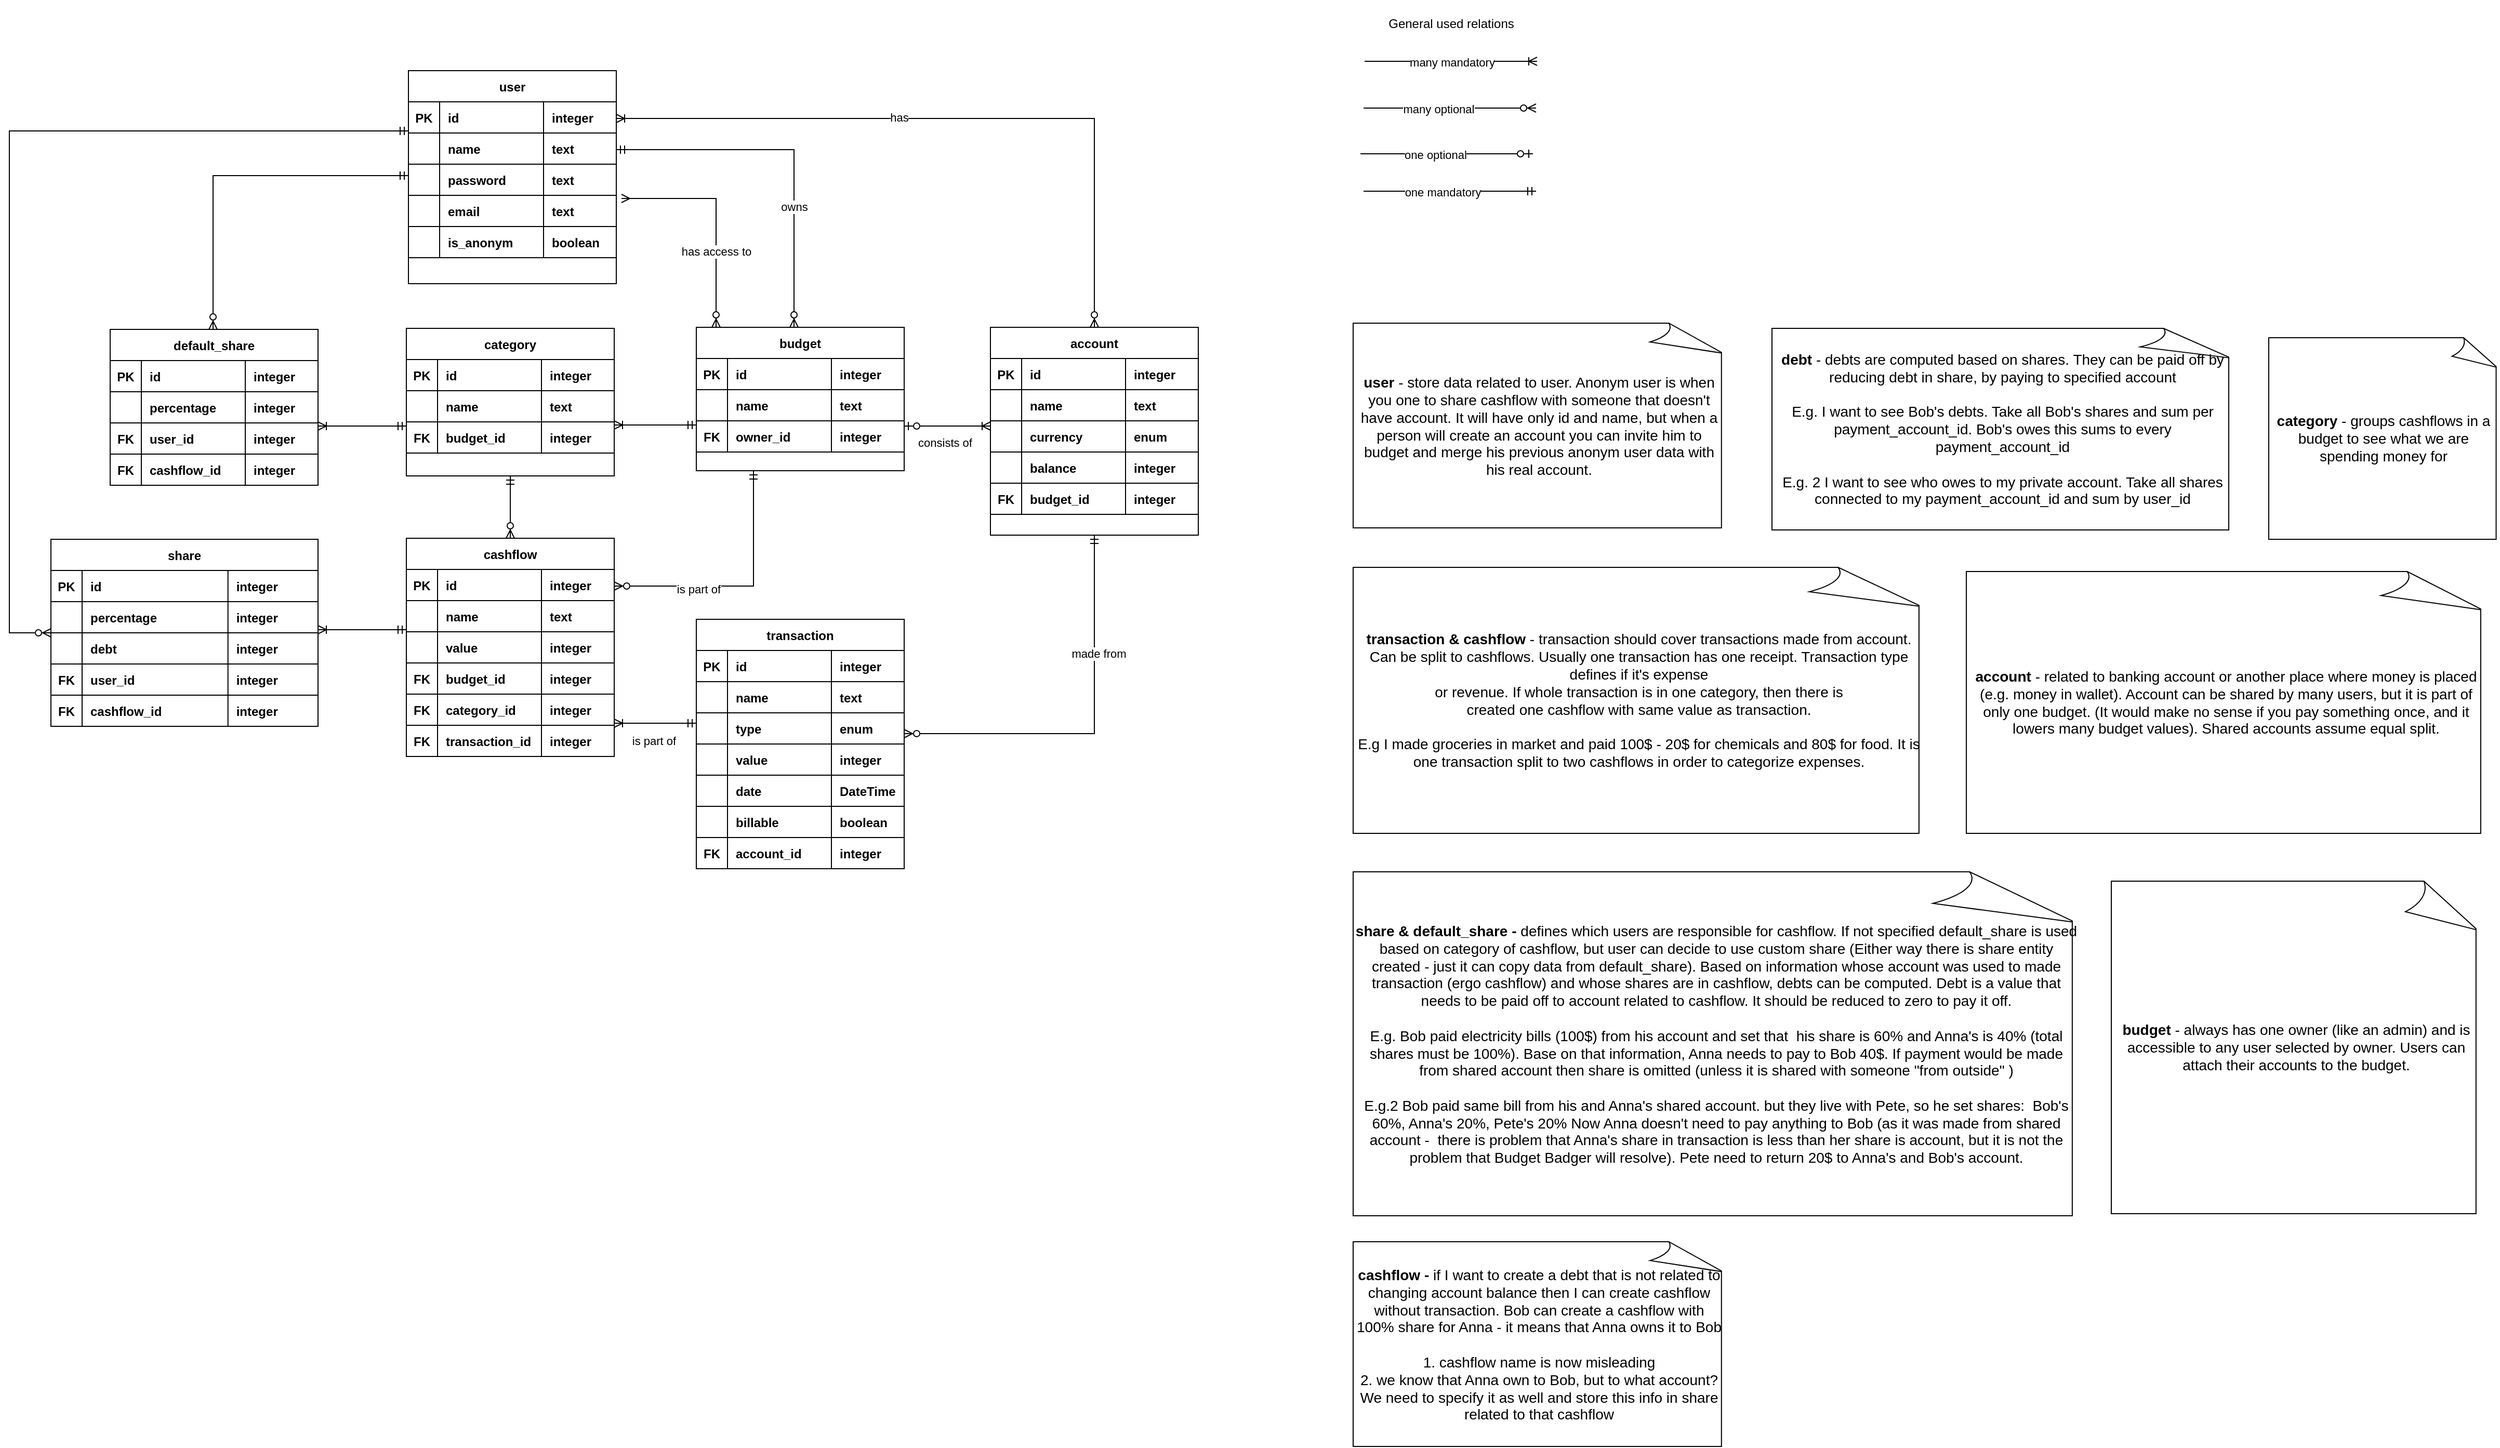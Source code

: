 <mxfile>
    <diagram id="R2lEEEUBdFMjLlhIrx00" name="Page-1">
        <mxGraphModel dx="2355" dy="899" grid="1" gridSize="10" guides="1" tooltips="1" connect="1" arrows="1" fold="1" page="1" pageScale="1" pageWidth="850" pageHeight="1100" math="0" shadow="0" extFonts="Permanent Marker^https://fonts.googleapis.com/css?family=Permanent+Marker">
            <root>
                <mxCell id="0"/>
                <mxCell id="1" parent="0"/>
                <mxCell id="C-vyLk0tnHw3VtMMgP7b-23" value="user" style="shape=table;startSize=30;container=1;collapsible=1;childLayout=tableLayout;fixedRows=1;rowLines=0;fontStyle=1;align=center;resizeLast=1;" parent="1" vertex="1">
                    <mxGeometry x="84" y="72" width="200" height="205" as="geometry">
                        <mxRectangle x="480" y="60" width="70" height="30" as="alternateBounds"/>
                    </mxGeometry>
                </mxCell>
                <mxCell id="C-vyLk0tnHw3VtMMgP7b-24" value="" style="shape=partialRectangle;collapsible=0;dropTarget=0;pointerEvents=0;fillColor=none;points=[[0,0.5],[1,0.5]];portConstraint=eastwest;top=0;left=0;right=0;bottom=1;" parent="C-vyLk0tnHw3VtMMgP7b-23" vertex="1">
                    <mxGeometry y="30" width="200" height="30" as="geometry"/>
                </mxCell>
                <mxCell id="C-vyLk0tnHw3VtMMgP7b-25" value="PK" style="shape=partialRectangle;overflow=hidden;connectable=0;fillColor=none;top=0;left=0;bottom=0;right=0;fontStyle=1;" parent="C-vyLk0tnHw3VtMMgP7b-24" vertex="1">
                    <mxGeometry width="30" height="30" as="geometry">
                        <mxRectangle width="30" height="30" as="alternateBounds"/>
                    </mxGeometry>
                </mxCell>
                <mxCell id="C-vyLk0tnHw3VtMMgP7b-26" value="id" style="shape=partialRectangle;overflow=hidden;connectable=0;fillColor=none;top=0;left=0;bottom=0;right=0;align=left;spacingLeft=6;fontStyle=1;" parent="C-vyLk0tnHw3VtMMgP7b-24" vertex="1">
                    <mxGeometry x="30" width="100" height="30" as="geometry">
                        <mxRectangle width="100" height="30" as="alternateBounds"/>
                    </mxGeometry>
                </mxCell>
                <mxCell id="Z7aUJKxSwOPx3vXHLACp-33" value="integer" style="shape=partialRectangle;overflow=hidden;connectable=0;fillColor=none;top=0;left=0;bottom=0;right=0;align=left;spacingLeft=6;fontStyle=1;" parent="C-vyLk0tnHw3VtMMgP7b-24" vertex="1">
                    <mxGeometry x="130" width="70" height="30" as="geometry">
                        <mxRectangle width="70" height="30" as="alternateBounds"/>
                    </mxGeometry>
                </mxCell>
                <mxCell id="Z7aUJKxSwOPx3vXHLACp-36" value="" style="shape=partialRectangle;collapsible=0;dropTarget=0;pointerEvents=0;fillColor=none;points=[[0,0.5],[1,0.5]];portConstraint=eastwest;top=0;left=0;right=0;bottom=1;" parent="C-vyLk0tnHw3VtMMgP7b-23" vertex="1">
                    <mxGeometry y="60" width="200" height="30" as="geometry"/>
                </mxCell>
                <mxCell id="Z7aUJKxSwOPx3vXHLACp-37" value="" style="shape=partialRectangle;overflow=hidden;connectable=0;fillColor=none;top=0;left=0;bottom=0;right=0;fontStyle=1;" parent="Z7aUJKxSwOPx3vXHLACp-36" vertex="1">
                    <mxGeometry width="30" height="30" as="geometry">
                        <mxRectangle width="30" height="30" as="alternateBounds"/>
                    </mxGeometry>
                </mxCell>
                <mxCell id="Z7aUJKxSwOPx3vXHLACp-38" value="name    " style="shape=partialRectangle;overflow=hidden;connectable=0;fillColor=none;top=0;left=0;bottom=0;right=0;align=left;spacingLeft=6;fontStyle=1;" parent="Z7aUJKxSwOPx3vXHLACp-36" vertex="1">
                    <mxGeometry x="30" width="100" height="30" as="geometry">
                        <mxRectangle width="100" height="30" as="alternateBounds"/>
                    </mxGeometry>
                </mxCell>
                <mxCell id="Z7aUJKxSwOPx3vXHLACp-39" value="text" style="shape=partialRectangle;overflow=hidden;connectable=0;fillColor=none;top=0;left=0;bottom=0;right=0;align=left;spacingLeft=6;fontStyle=1;" parent="Z7aUJKxSwOPx3vXHLACp-36" vertex="1">
                    <mxGeometry x="130" width="70" height="30" as="geometry">
                        <mxRectangle width="70" height="30" as="alternateBounds"/>
                    </mxGeometry>
                </mxCell>
                <mxCell id="Z7aUJKxSwOPx3vXHLACp-44" value="" style="shape=partialRectangle;collapsible=0;dropTarget=0;pointerEvents=0;fillColor=none;points=[[0,0.5],[1,0.5]];portConstraint=eastwest;top=0;left=0;right=0;bottom=1;" parent="C-vyLk0tnHw3VtMMgP7b-23" vertex="1">
                    <mxGeometry y="90" width="200" height="30" as="geometry"/>
                </mxCell>
                <mxCell id="Z7aUJKxSwOPx3vXHLACp-45" value="" style="shape=partialRectangle;overflow=hidden;connectable=0;fillColor=none;top=0;left=0;bottom=0;right=0;fontStyle=1;" parent="Z7aUJKxSwOPx3vXHLACp-44" vertex="1">
                    <mxGeometry width="30" height="30" as="geometry">
                        <mxRectangle width="30" height="30" as="alternateBounds"/>
                    </mxGeometry>
                </mxCell>
                <mxCell id="Z7aUJKxSwOPx3vXHLACp-46" value="password" style="shape=partialRectangle;overflow=hidden;connectable=0;fillColor=none;top=0;left=0;bottom=0;right=0;align=left;spacingLeft=6;fontStyle=1;" parent="Z7aUJKxSwOPx3vXHLACp-44" vertex="1">
                    <mxGeometry x="30" width="100" height="30" as="geometry">
                        <mxRectangle width="100" height="30" as="alternateBounds"/>
                    </mxGeometry>
                </mxCell>
                <mxCell id="Z7aUJKxSwOPx3vXHLACp-47" value="text" style="shape=partialRectangle;overflow=hidden;connectable=0;fillColor=none;top=0;left=0;bottom=0;right=0;align=left;spacingLeft=6;fontStyle=1;" parent="Z7aUJKxSwOPx3vXHLACp-44" vertex="1">
                    <mxGeometry x="130" width="70" height="30" as="geometry">
                        <mxRectangle width="70" height="30" as="alternateBounds"/>
                    </mxGeometry>
                </mxCell>
                <mxCell id="Z7aUJKxSwOPx3vXHLACp-67" value="" style="shape=partialRectangle;collapsible=0;dropTarget=0;pointerEvents=0;fillColor=none;points=[[0,0.5],[1,0.5]];portConstraint=eastwest;top=0;left=0;right=0;bottom=1;" parent="C-vyLk0tnHw3VtMMgP7b-23" vertex="1">
                    <mxGeometry y="120" width="200" height="30" as="geometry"/>
                </mxCell>
                <mxCell id="Z7aUJKxSwOPx3vXHLACp-68" value="" style="shape=partialRectangle;overflow=hidden;connectable=0;fillColor=none;top=0;left=0;bottom=0;right=0;fontStyle=1;" parent="Z7aUJKxSwOPx3vXHLACp-67" vertex="1">
                    <mxGeometry width="30" height="30" as="geometry">
                        <mxRectangle width="30" height="30" as="alternateBounds"/>
                    </mxGeometry>
                </mxCell>
                <mxCell id="Z7aUJKxSwOPx3vXHLACp-69" value="email" style="shape=partialRectangle;overflow=hidden;connectable=0;fillColor=none;top=0;left=0;bottom=0;right=0;align=left;spacingLeft=6;fontStyle=1;" parent="Z7aUJKxSwOPx3vXHLACp-67" vertex="1">
                    <mxGeometry x="30" width="100" height="30" as="geometry">
                        <mxRectangle width="100" height="30" as="alternateBounds"/>
                    </mxGeometry>
                </mxCell>
                <mxCell id="Z7aUJKxSwOPx3vXHLACp-70" value="text" style="shape=partialRectangle;overflow=hidden;connectable=0;fillColor=none;top=0;left=0;bottom=0;right=0;align=left;spacingLeft=6;fontStyle=1;" parent="Z7aUJKxSwOPx3vXHLACp-67" vertex="1">
                    <mxGeometry x="130" width="70" height="30" as="geometry">
                        <mxRectangle width="70" height="30" as="alternateBounds"/>
                    </mxGeometry>
                </mxCell>
                <mxCell id="spdXcX4dTDaVJKpS_4Wk-89" style="shape=partialRectangle;collapsible=0;dropTarget=0;pointerEvents=0;fillColor=none;points=[[0,0.5],[1,0.5]];portConstraint=eastwest;top=0;left=0;right=0;bottom=1;" parent="C-vyLk0tnHw3VtMMgP7b-23" vertex="1">
                    <mxGeometry y="150" width="200" height="30" as="geometry"/>
                </mxCell>
                <mxCell id="spdXcX4dTDaVJKpS_4Wk-90" style="shape=partialRectangle;overflow=hidden;connectable=0;fillColor=none;top=0;left=0;bottom=0;right=0;fontStyle=1;" parent="spdXcX4dTDaVJKpS_4Wk-89" vertex="1">
                    <mxGeometry width="30" height="30" as="geometry">
                        <mxRectangle width="30" height="30" as="alternateBounds"/>
                    </mxGeometry>
                </mxCell>
                <mxCell id="spdXcX4dTDaVJKpS_4Wk-91" value="is_anonym" style="shape=partialRectangle;overflow=hidden;connectable=0;fillColor=none;top=0;left=0;bottom=0;right=0;align=left;spacingLeft=6;fontStyle=1;" parent="spdXcX4dTDaVJKpS_4Wk-89" vertex="1">
                    <mxGeometry x="30" width="100" height="30" as="geometry">
                        <mxRectangle width="100" height="30" as="alternateBounds"/>
                    </mxGeometry>
                </mxCell>
                <mxCell id="spdXcX4dTDaVJKpS_4Wk-92" value="boolean" style="shape=partialRectangle;overflow=hidden;connectable=0;fillColor=none;top=0;left=0;bottom=0;right=0;align=left;spacingLeft=6;fontStyle=1;" parent="spdXcX4dTDaVJKpS_4Wk-89" vertex="1">
                    <mxGeometry x="130" width="70" height="30" as="geometry">
                        <mxRectangle width="70" height="30" as="alternateBounds"/>
                    </mxGeometry>
                </mxCell>
                <mxCell id="Z7aUJKxSwOPx3vXHLACp-52" value="account" style="shape=table;startSize=30;container=1;collapsible=1;childLayout=tableLayout;fixedRows=1;rowLines=0;fontStyle=1;align=center;resizeLast=1;" parent="1" vertex="1">
                    <mxGeometry x="644" y="319" width="200" height="200" as="geometry">
                        <mxRectangle x="480" y="60" width="70" height="30" as="alternateBounds"/>
                    </mxGeometry>
                </mxCell>
                <mxCell id="Z7aUJKxSwOPx3vXHLACp-53" value="" style="shape=partialRectangle;collapsible=0;dropTarget=0;pointerEvents=0;fillColor=none;points=[[0,0.5],[1,0.5]];portConstraint=eastwest;top=0;left=0;right=0;bottom=1;" parent="Z7aUJKxSwOPx3vXHLACp-52" vertex="1">
                    <mxGeometry y="30" width="200" height="30" as="geometry"/>
                </mxCell>
                <mxCell id="Z7aUJKxSwOPx3vXHLACp-54" value="PK" style="shape=partialRectangle;overflow=hidden;connectable=0;fillColor=none;top=0;left=0;bottom=0;right=0;fontStyle=1;" parent="Z7aUJKxSwOPx3vXHLACp-53" vertex="1">
                    <mxGeometry width="30" height="30" as="geometry">
                        <mxRectangle width="30" height="30" as="alternateBounds"/>
                    </mxGeometry>
                </mxCell>
                <mxCell id="Z7aUJKxSwOPx3vXHLACp-55" value="id" style="shape=partialRectangle;overflow=hidden;connectable=0;fillColor=none;top=0;left=0;bottom=0;right=0;align=left;spacingLeft=6;fontStyle=1;" parent="Z7aUJKxSwOPx3vXHLACp-53" vertex="1">
                    <mxGeometry x="30" width="100" height="30" as="geometry">
                        <mxRectangle width="100" height="30" as="alternateBounds"/>
                    </mxGeometry>
                </mxCell>
                <mxCell id="Z7aUJKxSwOPx3vXHLACp-56" value="integer" style="shape=partialRectangle;overflow=hidden;connectable=0;fillColor=none;top=0;left=0;bottom=0;right=0;align=left;spacingLeft=6;fontStyle=1;" parent="Z7aUJKxSwOPx3vXHLACp-53" vertex="1">
                    <mxGeometry x="130" width="70" height="30" as="geometry">
                        <mxRectangle width="70" height="30" as="alternateBounds"/>
                    </mxGeometry>
                </mxCell>
                <mxCell id="Z7aUJKxSwOPx3vXHLACp-57" value="" style="shape=partialRectangle;collapsible=0;dropTarget=0;pointerEvents=0;fillColor=none;points=[[0,0.5],[1,0.5]];portConstraint=eastwest;top=0;left=0;right=0;bottom=1;" parent="Z7aUJKxSwOPx3vXHLACp-52" vertex="1">
                    <mxGeometry y="60" width="200" height="30" as="geometry"/>
                </mxCell>
                <mxCell id="Z7aUJKxSwOPx3vXHLACp-58" value="" style="shape=partialRectangle;overflow=hidden;connectable=0;fillColor=none;top=0;left=0;bottom=0;right=0;fontStyle=1;" parent="Z7aUJKxSwOPx3vXHLACp-57" vertex="1">
                    <mxGeometry width="30" height="30" as="geometry">
                        <mxRectangle width="30" height="30" as="alternateBounds"/>
                    </mxGeometry>
                </mxCell>
                <mxCell id="Z7aUJKxSwOPx3vXHLACp-59" value="name" style="shape=partialRectangle;overflow=hidden;connectable=0;fillColor=none;top=0;left=0;bottom=0;right=0;align=left;spacingLeft=6;fontStyle=1;" parent="Z7aUJKxSwOPx3vXHLACp-57" vertex="1">
                    <mxGeometry x="30" width="100" height="30" as="geometry">
                        <mxRectangle width="100" height="30" as="alternateBounds"/>
                    </mxGeometry>
                </mxCell>
                <mxCell id="Z7aUJKxSwOPx3vXHLACp-60" value="text" style="shape=partialRectangle;overflow=hidden;connectable=0;fillColor=none;top=0;left=0;bottom=0;right=0;align=left;spacingLeft=6;fontStyle=1;" parent="Z7aUJKxSwOPx3vXHLACp-57" vertex="1">
                    <mxGeometry x="130" width="70" height="30" as="geometry">
                        <mxRectangle width="70" height="30" as="alternateBounds"/>
                    </mxGeometry>
                </mxCell>
                <mxCell id="Z7aUJKxSwOPx3vXHLACp-61" value="" style="shape=partialRectangle;collapsible=0;dropTarget=0;pointerEvents=0;fillColor=none;points=[[0,0.5],[1,0.5]];portConstraint=eastwest;top=0;left=0;right=0;bottom=1;" parent="Z7aUJKxSwOPx3vXHLACp-52" vertex="1">
                    <mxGeometry y="90" width="200" height="30" as="geometry"/>
                </mxCell>
                <mxCell id="Z7aUJKxSwOPx3vXHLACp-62" value="" style="shape=partialRectangle;overflow=hidden;connectable=0;fillColor=none;top=0;left=0;bottom=0;right=0;fontStyle=1;" parent="Z7aUJKxSwOPx3vXHLACp-61" vertex="1">
                    <mxGeometry width="30" height="30" as="geometry">
                        <mxRectangle width="30" height="30" as="alternateBounds"/>
                    </mxGeometry>
                </mxCell>
                <mxCell id="Z7aUJKxSwOPx3vXHLACp-63" value="currency" style="shape=partialRectangle;overflow=hidden;connectable=0;fillColor=none;top=0;left=0;bottom=0;right=0;align=left;spacingLeft=6;fontStyle=1;" parent="Z7aUJKxSwOPx3vXHLACp-61" vertex="1">
                    <mxGeometry x="30" width="100" height="30" as="geometry">
                        <mxRectangle width="100" height="30" as="alternateBounds"/>
                    </mxGeometry>
                </mxCell>
                <mxCell id="Z7aUJKxSwOPx3vXHLACp-64" value="enum" style="shape=partialRectangle;overflow=hidden;connectable=0;fillColor=none;top=0;left=0;bottom=0;right=0;align=left;spacingLeft=6;fontStyle=1;" parent="Z7aUJKxSwOPx3vXHLACp-61" vertex="1">
                    <mxGeometry x="130" width="70" height="30" as="geometry">
                        <mxRectangle width="70" height="30" as="alternateBounds"/>
                    </mxGeometry>
                </mxCell>
                <mxCell id="Z7aUJKxSwOPx3vXHLACp-71" value="" style="shape=partialRectangle;collapsible=0;dropTarget=0;pointerEvents=0;fillColor=none;points=[[0,0.5],[1,0.5]];portConstraint=eastwest;top=0;left=0;right=0;bottom=1;" parent="Z7aUJKxSwOPx3vXHLACp-52" vertex="1">
                    <mxGeometry y="120" width="200" height="30" as="geometry"/>
                </mxCell>
                <mxCell id="Z7aUJKxSwOPx3vXHLACp-72" value="" style="shape=partialRectangle;overflow=hidden;connectable=0;fillColor=none;top=0;left=0;bottom=0;right=0;fontStyle=1;" parent="Z7aUJKxSwOPx3vXHLACp-71" vertex="1">
                    <mxGeometry width="30" height="30" as="geometry">
                        <mxRectangle width="30" height="30" as="alternateBounds"/>
                    </mxGeometry>
                </mxCell>
                <mxCell id="Z7aUJKxSwOPx3vXHLACp-73" value="balance" style="shape=partialRectangle;overflow=hidden;connectable=0;fillColor=none;top=0;left=0;bottom=0;right=0;align=left;spacingLeft=6;fontStyle=1;" parent="Z7aUJKxSwOPx3vXHLACp-71" vertex="1">
                    <mxGeometry x="30" width="100" height="30" as="geometry">
                        <mxRectangle width="100" height="30" as="alternateBounds"/>
                    </mxGeometry>
                </mxCell>
                <mxCell id="Z7aUJKxSwOPx3vXHLACp-74" value="integer" style="shape=partialRectangle;overflow=hidden;connectable=0;fillColor=none;top=0;left=0;bottom=0;right=0;align=left;spacingLeft=6;fontStyle=1;" parent="Z7aUJKxSwOPx3vXHLACp-71" vertex="1">
                    <mxGeometry x="130" width="70" height="30" as="geometry">
                        <mxRectangle width="70" height="30" as="alternateBounds"/>
                    </mxGeometry>
                </mxCell>
                <mxCell id="spdXcX4dTDaVJKpS_4Wk-78" style="shape=partialRectangle;collapsible=0;dropTarget=0;pointerEvents=0;fillColor=none;points=[[0,0.5],[1,0.5]];portConstraint=eastwest;top=0;left=0;right=0;bottom=1;" parent="Z7aUJKxSwOPx3vXHLACp-52" vertex="1">
                    <mxGeometry y="150" width="200" height="30" as="geometry"/>
                </mxCell>
                <mxCell id="spdXcX4dTDaVJKpS_4Wk-79" value="FK" style="shape=partialRectangle;overflow=hidden;connectable=0;fillColor=none;top=0;left=0;bottom=0;right=0;fontStyle=1;" parent="spdXcX4dTDaVJKpS_4Wk-78" vertex="1">
                    <mxGeometry width="30" height="30" as="geometry">
                        <mxRectangle width="30" height="30" as="alternateBounds"/>
                    </mxGeometry>
                </mxCell>
                <mxCell id="spdXcX4dTDaVJKpS_4Wk-80" value="budget_id" style="shape=partialRectangle;overflow=hidden;connectable=0;fillColor=none;top=0;left=0;bottom=0;right=0;align=left;spacingLeft=6;fontStyle=1;" parent="spdXcX4dTDaVJKpS_4Wk-78" vertex="1">
                    <mxGeometry x="30" width="100" height="30" as="geometry">
                        <mxRectangle width="100" height="30" as="alternateBounds"/>
                    </mxGeometry>
                </mxCell>
                <mxCell id="spdXcX4dTDaVJKpS_4Wk-81" value="integer" style="shape=partialRectangle;overflow=hidden;connectable=0;fillColor=none;top=0;left=0;bottom=0;right=0;align=left;spacingLeft=6;fontStyle=1;" parent="spdXcX4dTDaVJKpS_4Wk-78" vertex="1">
                    <mxGeometry x="130" width="70" height="30" as="geometry">
                        <mxRectangle width="70" height="30" as="alternateBounds"/>
                    </mxGeometry>
                </mxCell>
                <mxCell id="Z7aUJKxSwOPx3vXHLACp-75" value="budget" style="shape=table;startSize=30;container=1;collapsible=1;childLayout=tableLayout;fixedRows=1;rowLines=0;fontStyle=1;align=center;resizeLast=1;" parent="1" vertex="1">
                    <mxGeometry x="361" y="319" width="200" height="138" as="geometry">
                        <mxRectangle x="480" y="60" width="70" height="30" as="alternateBounds"/>
                    </mxGeometry>
                </mxCell>
                <mxCell id="Z7aUJKxSwOPx3vXHLACp-76" value="" style="shape=partialRectangle;collapsible=0;dropTarget=0;pointerEvents=0;fillColor=none;points=[[0,0.5],[1,0.5]];portConstraint=eastwest;top=0;left=0;right=0;bottom=1;" parent="Z7aUJKxSwOPx3vXHLACp-75" vertex="1">
                    <mxGeometry y="30" width="200" height="30" as="geometry"/>
                </mxCell>
                <mxCell id="Z7aUJKxSwOPx3vXHLACp-77" value="PK" style="shape=partialRectangle;overflow=hidden;connectable=0;fillColor=none;top=0;left=0;bottom=0;right=0;fontStyle=1;" parent="Z7aUJKxSwOPx3vXHLACp-76" vertex="1">
                    <mxGeometry width="30" height="30" as="geometry">
                        <mxRectangle width="30" height="30" as="alternateBounds"/>
                    </mxGeometry>
                </mxCell>
                <mxCell id="Z7aUJKxSwOPx3vXHLACp-78" value="id" style="shape=partialRectangle;overflow=hidden;connectable=0;fillColor=none;top=0;left=0;bottom=0;right=0;align=left;spacingLeft=6;fontStyle=1;" parent="Z7aUJKxSwOPx3vXHLACp-76" vertex="1">
                    <mxGeometry x="30" width="100" height="30" as="geometry">
                        <mxRectangle width="100" height="30" as="alternateBounds"/>
                    </mxGeometry>
                </mxCell>
                <mxCell id="Z7aUJKxSwOPx3vXHLACp-79" value="integer" style="shape=partialRectangle;overflow=hidden;connectable=0;fillColor=none;top=0;left=0;bottom=0;right=0;align=left;spacingLeft=6;fontStyle=1;" parent="Z7aUJKxSwOPx3vXHLACp-76" vertex="1">
                    <mxGeometry x="130" width="70" height="30" as="geometry">
                        <mxRectangle width="70" height="30" as="alternateBounds"/>
                    </mxGeometry>
                </mxCell>
                <mxCell id="Z7aUJKxSwOPx3vXHLACp-80" value="" style="shape=partialRectangle;collapsible=0;dropTarget=0;pointerEvents=0;fillColor=none;points=[[0,0.5],[1,0.5]];portConstraint=eastwest;top=0;left=0;right=0;bottom=1;" parent="Z7aUJKxSwOPx3vXHLACp-75" vertex="1">
                    <mxGeometry y="60" width="200" height="30" as="geometry"/>
                </mxCell>
                <mxCell id="Z7aUJKxSwOPx3vXHLACp-81" value="" style="shape=partialRectangle;overflow=hidden;connectable=0;fillColor=none;top=0;left=0;bottom=0;right=0;fontStyle=1;" parent="Z7aUJKxSwOPx3vXHLACp-80" vertex="1">
                    <mxGeometry width="30" height="30" as="geometry">
                        <mxRectangle width="30" height="30" as="alternateBounds"/>
                    </mxGeometry>
                </mxCell>
                <mxCell id="Z7aUJKxSwOPx3vXHLACp-82" value="name" style="shape=partialRectangle;overflow=hidden;connectable=0;fillColor=none;top=0;left=0;bottom=0;right=0;align=left;spacingLeft=6;fontStyle=1;verticalAlign=middle;" parent="Z7aUJKxSwOPx3vXHLACp-80" vertex="1">
                    <mxGeometry x="30" width="100" height="30" as="geometry">
                        <mxRectangle width="100" height="30" as="alternateBounds"/>
                    </mxGeometry>
                </mxCell>
                <mxCell id="Z7aUJKxSwOPx3vXHLACp-83" value="text" style="shape=partialRectangle;overflow=hidden;connectable=0;fillColor=none;top=0;left=0;bottom=0;right=0;align=left;spacingLeft=6;fontStyle=1;" parent="Z7aUJKxSwOPx3vXHLACp-80" vertex="1">
                    <mxGeometry x="130" width="70" height="30" as="geometry">
                        <mxRectangle width="70" height="30" as="alternateBounds"/>
                    </mxGeometry>
                </mxCell>
                <mxCell id="spdXcX4dTDaVJKpS_4Wk-42" style="shape=partialRectangle;collapsible=0;dropTarget=0;pointerEvents=0;fillColor=none;points=[[0,0.5],[1,0.5]];portConstraint=eastwest;top=0;left=0;right=0;bottom=1;" parent="Z7aUJKxSwOPx3vXHLACp-75" vertex="1">
                    <mxGeometry y="90" width="200" height="30" as="geometry"/>
                </mxCell>
                <mxCell id="spdXcX4dTDaVJKpS_4Wk-43" value="FK" style="shape=partialRectangle;overflow=hidden;connectable=0;fillColor=none;top=0;left=0;bottom=0;right=0;fontStyle=1;" parent="spdXcX4dTDaVJKpS_4Wk-42" vertex="1">
                    <mxGeometry width="30" height="30" as="geometry">
                        <mxRectangle width="30" height="30" as="alternateBounds"/>
                    </mxGeometry>
                </mxCell>
                <mxCell id="spdXcX4dTDaVJKpS_4Wk-44" value="owner_id" style="shape=partialRectangle;overflow=hidden;connectable=0;fillColor=none;top=0;left=0;bottom=0;right=0;align=left;spacingLeft=6;fontStyle=1;verticalAlign=middle;" parent="spdXcX4dTDaVJKpS_4Wk-42" vertex="1">
                    <mxGeometry x="30" width="100" height="30" as="geometry">
                        <mxRectangle width="100" height="30" as="alternateBounds"/>
                    </mxGeometry>
                </mxCell>
                <mxCell id="spdXcX4dTDaVJKpS_4Wk-45" value="integer" style="shape=partialRectangle;overflow=hidden;connectable=0;fillColor=none;top=0;left=0;bottom=0;right=0;align=left;spacingLeft=6;fontStyle=1;" parent="spdXcX4dTDaVJKpS_4Wk-42" vertex="1">
                    <mxGeometry x="130" width="70" height="30" as="geometry">
                        <mxRectangle width="70" height="30" as="alternateBounds"/>
                    </mxGeometry>
                </mxCell>
                <mxCell id="Z7aUJKxSwOPx3vXHLACp-92" value="category" style="shape=table;startSize=30;container=1;collapsible=1;childLayout=tableLayout;fixedRows=1;rowLines=0;fontStyle=1;align=center;resizeLast=1;" parent="1" vertex="1">
                    <mxGeometry x="82" y="320" width="200" height="142" as="geometry">
                        <mxRectangle x="480" y="60" width="70" height="30" as="alternateBounds"/>
                    </mxGeometry>
                </mxCell>
                <mxCell id="Z7aUJKxSwOPx3vXHLACp-93" value="" style="shape=partialRectangle;collapsible=0;dropTarget=0;pointerEvents=0;fillColor=none;points=[[0,0.5],[1,0.5]];portConstraint=eastwest;top=0;left=0;right=0;bottom=1;" parent="Z7aUJKxSwOPx3vXHLACp-92" vertex="1">
                    <mxGeometry y="30" width="200" height="30" as="geometry"/>
                </mxCell>
                <mxCell id="Z7aUJKxSwOPx3vXHLACp-94" value="PK" style="shape=partialRectangle;overflow=hidden;connectable=0;fillColor=none;top=0;left=0;bottom=0;right=0;fontStyle=1;" parent="Z7aUJKxSwOPx3vXHLACp-93" vertex="1">
                    <mxGeometry width="30" height="30" as="geometry">
                        <mxRectangle width="30" height="30" as="alternateBounds"/>
                    </mxGeometry>
                </mxCell>
                <mxCell id="Z7aUJKxSwOPx3vXHLACp-95" value="id" style="shape=partialRectangle;overflow=hidden;connectable=0;fillColor=none;top=0;left=0;bottom=0;right=0;align=left;spacingLeft=6;fontStyle=1;" parent="Z7aUJKxSwOPx3vXHLACp-93" vertex="1">
                    <mxGeometry x="30" width="100" height="30" as="geometry">
                        <mxRectangle width="100" height="30" as="alternateBounds"/>
                    </mxGeometry>
                </mxCell>
                <mxCell id="Z7aUJKxSwOPx3vXHLACp-96" value="integer" style="shape=partialRectangle;overflow=hidden;connectable=0;fillColor=none;top=0;left=0;bottom=0;right=0;align=left;spacingLeft=6;fontStyle=1;" parent="Z7aUJKxSwOPx3vXHLACp-93" vertex="1">
                    <mxGeometry x="130" width="70" height="30" as="geometry">
                        <mxRectangle width="70" height="30" as="alternateBounds"/>
                    </mxGeometry>
                </mxCell>
                <mxCell id="Z7aUJKxSwOPx3vXHLACp-170" value="" style="shape=partialRectangle;collapsible=0;dropTarget=0;pointerEvents=0;fillColor=none;points=[[0,0.5],[1,0.5]];portConstraint=eastwest;top=0;left=0;right=0;bottom=1;" parent="Z7aUJKxSwOPx3vXHLACp-92" vertex="1">
                    <mxGeometry y="60" width="200" height="30" as="geometry"/>
                </mxCell>
                <mxCell id="Z7aUJKxSwOPx3vXHLACp-171" value="" style="shape=partialRectangle;overflow=hidden;connectable=0;fillColor=none;top=0;left=0;bottom=0;right=0;fontStyle=1;" parent="Z7aUJKxSwOPx3vXHLACp-170" vertex="1">
                    <mxGeometry width="30" height="30" as="geometry">
                        <mxRectangle width="30" height="30" as="alternateBounds"/>
                    </mxGeometry>
                </mxCell>
                <mxCell id="Z7aUJKxSwOPx3vXHLACp-172" value="name" style="shape=partialRectangle;overflow=hidden;connectable=0;fillColor=none;top=0;left=0;bottom=0;right=0;align=left;spacingLeft=6;fontStyle=1;" parent="Z7aUJKxSwOPx3vXHLACp-170" vertex="1">
                    <mxGeometry x="30" width="100" height="30" as="geometry">
                        <mxRectangle width="100" height="30" as="alternateBounds"/>
                    </mxGeometry>
                </mxCell>
                <mxCell id="Z7aUJKxSwOPx3vXHLACp-173" value="text" style="shape=partialRectangle;overflow=hidden;connectable=0;fillColor=none;top=0;left=0;bottom=0;right=0;align=left;spacingLeft=6;fontStyle=1;" parent="Z7aUJKxSwOPx3vXHLACp-170" vertex="1">
                    <mxGeometry x="130" width="70" height="30" as="geometry">
                        <mxRectangle width="70" height="30" as="alternateBounds"/>
                    </mxGeometry>
                </mxCell>
                <mxCell id="spdXcX4dTDaVJKpS_4Wk-83" style="shape=partialRectangle;collapsible=0;dropTarget=0;pointerEvents=0;fillColor=none;points=[[0,0.5],[1,0.5]];portConstraint=eastwest;top=0;left=0;right=0;bottom=1;" parent="Z7aUJKxSwOPx3vXHLACp-92" vertex="1">
                    <mxGeometry y="90" width="200" height="30" as="geometry"/>
                </mxCell>
                <mxCell id="spdXcX4dTDaVJKpS_4Wk-84" value="FK" style="shape=partialRectangle;overflow=hidden;connectable=0;fillColor=none;top=0;left=0;bottom=0;right=0;fontStyle=1;" parent="spdXcX4dTDaVJKpS_4Wk-83" vertex="1">
                    <mxGeometry width="30" height="30" as="geometry">
                        <mxRectangle width="30" height="30" as="alternateBounds"/>
                    </mxGeometry>
                </mxCell>
                <mxCell id="spdXcX4dTDaVJKpS_4Wk-85" value="budget_id" style="shape=partialRectangle;overflow=hidden;connectable=0;fillColor=none;top=0;left=0;bottom=0;right=0;align=left;spacingLeft=6;fontStyle=1;" parent="spdXcX4dTDaVJKpS_4Wk-83" vertex="1">
                    <mxGeometry x="30" width="100" height="30" as="geometry">
                        <mxRectangle width="100" height="30" as="alternateBounds"/>
                    </mxGeometry>
                </mxCell>
                <mxCell id="spdXcX4dTDaVJKpS_4Wk-86" value="integer" style="shape=partialRectangle;overflow=hidden;connectable=0;fillColor=none;top=0;left=0;bottom=0;right=0;align=left;spacingLeft=6;fontStyle=1;" parent="spdXcX4dTDaVJKpS_4Wk-83" vertex="1">
                    <mxGeometry x="130" width="70" height="30" as="geometry">
                        <mxRectangle width="70" height="30" as="alternateBounds"/>
                    </mxGeometry>
                </mxCell>
                <mxCell id="Z7aUJKxSwOPx3vXHLACp-109" value="transaction" style="shape=table;startSize=30;container=1;collapsible=1;childLayout=tableLayout;fixedRows=1;rowLines=0;fontStyle=1;align=center;resizeLast=1;" parent="1" vertex="1">
                    <mxGeometry x="361" y="600" width="200" height="240" as="geometry">
                        <mxRectangle x="480" y="60" width="70" height="30" as="alternateBounds"/>
                    </mxGeometry>
                </mxCell>
                <mxCell id="Z7aUJKxSwOPx3vXHLACp-110" value="" style="shape=partialRectangle;collapsible=0;dropTarget=0;pointerEvents=0;fillColor=none;points=[[0,0.5],[1,0.5]];portConstraint=eastwest;top=0;left=0;right=0;bottom=1;" parent="Z7aUJKxSwOPx3vXHLACp-109" vertex="1">
                    <mxGeometry y="30" width="200" height="30" as="geometry"/>
                </mxCell>
                <mxCell id="Z7aUJKxSwOPx3vXHLACp-111" value="PK" style="shape=partialRectangle;overflow=hidden;connectable=0;fillColor=none;top=0;left=0;bottom=0;right=0;fontStyle=1;" parent="Z7aUJKxSwOPx3vXHLACp-110" vertex="1">
                    <mxGeometry width="30" height="30" as="geometry">
                        <mxRectangle width="30" height="30" as="alternateBounds"/>
                    </mxGeometry>
                </mxCell>
                <mxCell id="Z7aUJKxSwOPx3vXHLACp-112" value="id" style="shape=partialRectangle;overflow=hidden;connectable=0;fillColor=none;top=0;left=0;bottom=0;right=0;align=left;spacingLeft=6;fontStyle=1;" parent="Z7aUJKxSwOPx3vXHLACp-110" vertex="1">
                    <mxGeometry x="30" width="100" height="30" as="geometry">
                        <mxRectangle width="100" height="30" as="alternateBounds"/>
                    </mxGeometry>
                </mxCell>
                <mxCell id="Z7aUJKxSwOPx3vXHLACp-113" value="integer" style="shape=partialRectangle;overflow=hidden;connectable=0;fillColor=none;top=0;left=0;bottom=0;right=0;align=left;spacingLeft=6;fontStyle=1;" parent="Z7aUJKxSwOPx3vXHLACp-110" vertex="1">
                    <mxGeometry x="130" width="70" height="30" as="geometry">
                        <mxRectangle width="70" height="30" as="alternateBounds"/>
                    </mxGeometry>
                </mxCell>
                <mxCell id="Z7aUJKxSwOPx3vXHLACp-114" value="" style="shape=partialRectangle;collapsible=0;dropTarget=0;pointerEvents=0;fillColor=none;points=[[0,0.5],[1,0.5]];portConstraint=eastwest;top=0;left=0;right=0;bottom=1;" parent="Z7aUJKxSwOPx3vXHLACp-109" vertex="1">
                    <mxGeometry y="60" width="200" height="30" as="geometry"/>
                </mxCell>
                <mxCell id="Z7aUJKxSwOPx3vXHLACp-115" value="" style="shape=partialRectangle;overflow=hidden;connectable=0;fillColor=none;top=0;left=0;bottom=0;right=0;fontStyle=1;" parent="Z7aUJKxSwOPx3vXHLACp-114" vertex="1">
                    <mxGeometry width="30" height="30" as="geometry">
                        <mxRectangle width="30" height="30" as="alternateBounds"/>
                    </mxGeometry>
                </mxCell>
                <mxCell id="Z7aUJKxSwOPx3vXHLACp-116" value="name" style="shape=partialRectangle;overflow=hidden;connectable=0;fillColor=none;top=0;left=0;bottom=0;right=0;align=left;spacingLeft=6;fontStyle=1;" parent="Z7aUJKxSwOPx3vXHLACp-114" vertex="1">
                    <mxGeometry x="30" width="100" height="30" as="geometry">
                        <mxRectangle width="100" height="30" as="alternateBounds"/>
                    </mxGeometry>
                </mxCell>
                <mxCell id="Z7aUJKxSwOPx3vXHLACp-117" value="text" style="shape=partialRectangle;overflow=hidden;connectable=0;fillColor=none;top=0;left=0;bottom=0;right=0;align=left;spacingLeft=6;fontStyle=1;" parent="Z7aUJKxSwOPx3vXHLACp-114" vertex="1">
                    <mxGeometry x="130" width="70" height="30" as="geometry">
                        <mxRectangle width="70" height="30" as="alternateBounds"/>
                    </mxGeometry>
                </mxCell>
                <mxCell id="Z7aUJKxSwOPx3vXHLACp-151" value="" style="shape=partialRectangle;collapsible=0;dropTarget=0;pointerEvents=0;fillColor=none;points=[[0,0.5],[1,0.5]];portConstraint=eastwest;top=0;left=0;right=0;bottom=1;" parent="Z7aUJKxSwOPx3vXHLACp-109" vertex="1">
                    <mxGeometry y="90" width="200" height="30" as="geometry"/>
                </mxCell>
                <mxCell id="Z7aUJKxSwOPx3vXHLACp-152" value="" style="shape=partialRectangle;overflow=hidden;connectable=0;fillColor=none;top=0;left=0;bottom=0;right=0;fontStyle=1;" parent="Z7aUJKxSwOPx3vXHLACp-151" vertex="1">
                    <mxGeometry width="30" height="30" as="geometry">
                        <mxRectangle width="30" height="30" as="alternateBounds"/>
                    </mxGeometry>
                </mxCell>
                <mxCell id="Z7aUJKxSwOPx3vXHLACp-153" value="type" style="shape=partialRectangle;overflow=hidden;connectable=0;fillColor=none;top=0;left=0;bottom=0;right=0;align=left;spacingLeft=6;fontStyle=1;" parent="Z7aUJKxSwOPx3vXHLACp-151" vertex="1">
                    <mxGeometry x="30" width="100" height="30" as="geometry">
                        <mxRectangle width="100" height="30" as="alternateBounds"/>
                    </mxGeometry>
                </mxCell>
                <mxCell id="Z7aUJKxSwOPx3vXHLACp-154" value="enum" style="shape=partialRectangle;overflow=hidden;connectable=0;fillColor=none;top=0;left=0;bottom=0;right=0;align=left;spacingLeft=6;fontStyle=1;" parent="Z7aUJKxSwOPx3vXHLACp-151" vertex="1">
                    <mxGeometry x="130" width="70" height="30" as="geometry">
                        <mxRectangle width="70" height="30" as="alternateBounds"/>
                    </mxGeometry>
                </mxCell>
                <mxCell id="Z7aUJKxSwOPx3vXHLACp-155" value="" style="shape=partialRectangle;collapsible=0;dropTarget=0;pointerEvents=0;fillColor=none;points=[[0,0.5],[1,0.5]];portConstraint=eastwest;top=0;left=0;right=0;bottom=1;" parent="Z7aUJKxSwOPx3vXHLACp-109" vertex="1">
                    <mxGeometry y="120" width="200" height="30" as="geometry"/>
                </mxCell>
                <mxCell id="Z7aUJKxSwOPx3vXHLACp-156" value="" style="shape=partialRectangle;overflow=hidden;connectable=0;fillColor=none;top=0;left=0;bottom=0;right=0;fontStyle=1;" parent="Z7aUJKxSwOPx3vXHLACp-155" vertex="1">
                    <mxGeometry width="30" height="30" as="geometry">
                        <mxRectangle width="30" height="30" as="alternateBounds"/>
                    </mxGeometry>
                </mxCell>
                <mxCell id="Z7aUJKxSwOPx3vXHLACp-157" value="value    " style="shape=partialRectangle;overflow=hidden;connectable=0;fillColor=none;top=0;left=0;bottom=0;right=0;align=left;spacingLeft=6;fontStyle=1;" parent="Z7aUJKxSwOPx3vXHLACp-155" vertex="1">
                    <mxGeometry x="30" width="100" height="30" as="geometry">
                        <mxRectangle width="100" height="30" as="alternateBounds"/>
                    </mxGeometry>
                </mxCell>
                <mxCell id="Z7aUJKxSwOPx3vXHLACp-158" value="integer" style="shape=partialRectangle;overflow=hidden;connectable=0;fillColor=none;top=0;left=0;bottom=0;right=0;align=left;spacingLeft=6;fontStyle=1;" parent="Z7aUJKxSwOPx3vXHLACp-155" vertex="1">
                    <mxGeometry x="130" width="70" height="30" as="geometry">
                        <mxRectangle width="70" height="30" as="alternateBounds"/>
                    </mxGeometry>
                </mxCell>
                <mxCell id="8" style="shape=partialRectangle;collapsible=0;dropTarget=0;pointerEvents=0;fillColor=none;points=[[0,0.5],[1,0.5]];portConstraint=eastwest;top=0;left=0;right=0;bottom=1;" vertex="1" parent="Z7aUJKxSwOPx3vXHLACp-109">
                    <mxGeometry y="150" width="200" height="30" as="geometry"/>
                </mxCell>
                <mxCell id="9" style="shape=partialRectangle;overflow=hidden;connectable=0;fillColor=none;top=0;left=0;bottom=0;right=0;fontStyle=1;" vertex="1" parent="8">
                    <mxGeometry width="30" height="30" as="geometry">
                        <mxRectangle width="30" height="30" as="alternateBounds"/>
                    </mxGeometry>
                </mxCell>
                <mxCell id="10" value="date" style="shape=partialRectangle;overflow=hidden;connectable=0;fillColor=none;top=0;left=0;bottom=0;right=0;align=left;spacingLeft=6;fontStyle=1;" vertex="1" parent="8">
                    <mxGeometry x="30" width="100" height="30" as="geometry">
                        <mxRectangle width="100" height="30" as="alternateBounds"/>
                    </mxGeometry>
                </mxCell>
                <mxCell id="11" value="DateTime" style="shape=partialRectangle;overflow=hidden;connectable=0;fillColor=none;top=0;left=0;bottom=0;right=0;align=left;spacingLeft=6;fontStyle=1;" vertex="1" parent="8">
                    <mxGeometry x="130" width="70" height="30" as="geometry">
                        <mxRectangle width="70" height="30" as="alternateBounds"/>
                    </mxGeometry>
                </mxCell>
                <mxCell id="3" value="" style="shape=partialRectangle;collapsible=0;dropTarget=0;pointerEvents=0;fillColor=none;points=[[0,0.5],[1,0.5]];portConstraint=eastwest;top=0;left=0;right=0;bottom=1;" vertex="1" parent="Z7aUJKxSwOPx3vXHLACp-109">
                    <mxGeometry y="180" width="200" height="30" as="geometry"/>
                </mxCell>
                <mxCell id="4" value="" style="shape=partialRectangle;overflow=hidden;connectable=0;fillColor=none;top=0;left=0;bottom=0;right=0;fontStyle=1;" vertex="1" parent="3">
                    <mxGeometry width="30" height="30" as="geometry">
                        <mxRectangle width="30" height="30" as="alternateBounds"/>
                    </mxGeometry>
                </mxCell>
                <mxCell id="5" value="billable" style="shape=partialRectangle;overflow=hidden;connectable=0;fillColor=none;top=0;left=0;bottom=0;right=0;align=left;spacingLeft=6;fontStyle=1;" vertex="1" parent="3">
                    <mxGeometry x="30" width="100" height="30" as="geometry">
                        <mxRectangle width="100" height="30" as="alternateBounds"/>
                    </mxGeometry>
                </mxCell>
                <mxCell id="6" value="boolean" style="shape=partialRectangle;overflow=hidden;connectable=0;fillColor=none;top=0;left=0;bottom=0;right=0;align=left;spacingLeft=6;fontStyle=1;" vertex="1" parent="3">
                    <mxGeometry x="130" width="70" height="30" as="geometry">
                        <mxRectangle width="70" height="30" as="alternateBounds"/>
                    </mxGeometry>
                </mxCell>
                <mxCell id="spdXcX4dTDaVJKpS_4Wk-24" value="" style="shape=partialRectangle;collapsible=0;dropTarget=0;pointerEvents=0;fillColor=none;points=[[0,0.5],[1,0.5]];portConstraint=eastwest;top=0;left=0;right=0;bottom=1;" parent="Z7aUJKxSwOPx3vXHLACp-109" vertex="1">
                    <mxGeometry y="210" width="200" height="30" as="geometry"/>
                </mxCell>
                <mxCell id="spdXcX4dTDaVJKpS_4Wk-25" value="FK" style="shape=partialRectangle;overflow=hidden;connectable=0;fillColor=none;top=0;left=0;bottom=0;right=0;fontStyle=1;" parent="spdXcX4dTDaVJKpS_4Wk-24" vertex="1">
                    <mxGeometry width="30" height="30" as="geometry">
                        <mxRectangle width="30" height="30" as="alternateBounds"/>
                    </mxGeometry>
                </mxCell>
                <mxCell id="spdXcX4dTDaVJKpS_4Wk-26" value="account_id" style="shape=partialRectangle;overflow=hidden;connectable=0;fillColor=none;top=0;left=0;bottom=0;right=0;align=left;spacingLeft=6;fontStyle=1;" parent="spdXcX4dTDaVJKpS_4Wk-24" vertex="1">
                    <mxGeometry x="30" width="100" height="30" as="geometry">
                        <mxRectangle width="100" height="30" as="alternateBounds"/>
                    </mxGeometry>
                </mxCell>
                <mxCell id="spdXcX4dTDaVJKpS_4Wk-27" value="integer" style="shape=partialRectangle;overflow=hidden;connectable=0;fillColor=none;top=0;left=0;bottom=0;right=0;align=left;spacingLeft=6;fontStyle=1;" parent="spdXcX4dTDaVJKpS_4Wk-24" vertex="1">
                    <mxGeometry x="130" width="70" height="30" as="geometry">
                        <mxRectangle width="70" height="30" as="alternateBounds"/>
                    </mxGeometry>
                </mxCell>
                <mxCell id="Z7aUJKxSwOPx3vXHLACp-127" value="" style="edgeStyle=elbowEdgeStyle;fontSize=12;html=1;endArrow=ERoneToMany;startArrow=ERzeroToMany;rounded=0;exitX=0.5;exitY=0;exitDx=0;exitDy=0;elbow=vertical;" parent="1" source="Z7aUJKxSwOPx3vXHLACp-52" target="C-vyLk0tnHw3VtMMgP7b-23" edge="1">
                    <mxGeometry width="100" height="100" relative="1" as="geometry">
                        <mxPoint x="871" y="246" as="sourcePoint"/>
                        <mxPoint x="971" y="146" as="targetPoint"/>
                        <Array as="points">
                            <mxPoint x="640" y="118"/>
                        </Array>
                    </mxGeometry>
                </mxCell>
                <mxCell id="spdXcX4dTDaVJKpS_4Wk-3" value="has" style="edgeLabel;html=1;align=center;verticalAlign=middle;resizable=0;points=[];" parent="Z7aUJKxSwOPx3vXHLACp-127" vertex="1" connectable="0">
                    <mxGeometry x="0.178" y="-1" relative="1" as="geometry">
                        <mxPoint as="offset"/>
                    </mxGeometry>
                </mxCell>
                <mxCell id="Z7aUJKxSwOPx3vXHLACp-130" value="" style="edgeStyle=elbowEdgeStyle;fontSize=12;html=1;endArrow=ERoneToMany;startArrow=ERzeroToOne;rounded=0;elbow=vertical;startFill=0;" parent="1" source="Z7aUJKxSwOPx3vXHLACp-75" target="Z7aUJKxSwOPx3vXHLACp-52" edge="1">
                    <mxGeometry width="100" height="100" relative="1" as="geometry">
                        <mxPoint x="269" y="206" as="sourcePoint"/>
                        <mxPoint x="369" y="106" as="targetPoint"/>
                        <Array as="points">
                            <mxPoint x="589" y="414"/>
                        </Array>
                    </mxGeometry>
                </mxCell>
                <mxCell id="spdXcX4dTDaVJKpS_4Wk-46" value="consists of" style="edgeLabel;html=1;align=center;verticalAlign=middle;resizable=0;points=[];" parent="Z7aUJKxSwOPx3vXHLACp-130" vertex="1" connectable="0">
                    <mxGeometry x="0.261" y="-4" relative="1" as="geometry">
                        <mxPoint x="-14" y="12" as="offset"/>
                    </mxGeometry>
                </mxCell>
                <mxCell id="Z7aUJKxSwOPx3vXHLACp-132" value="" style="edgeStyle=elbowEdgeStyle;fontSize=12;html=1;endArrow=ERoneToMany;startArrow=ERmandOne;rounded=0;endFill=0;" parent="1" source="Z7aUJKxSwOPx3vXHLACp-75" target="Z7aUJKxSwOPx3vXHLACp-92" edge="1">
                    <mxGeometry width="100" height="100" relative="1" as="geometry">
                        <mxPoint x="-85" y="570" as="sourcePoint"/>
                        <mxPoint x="15" y="470" as="targetPoint"/>
                        <Array as="points">
                            <mxPoint x="311" y="413"/>
                        </Array>
                    </mxGeometry>
                </mxCell>
                <mxCell id="Z7aUJKxSwOPx3vXHLACp-136" value="" style="edgeStyle=elbowEdgeStyle;fontSize=12;html=1;endArrow=ERzeroToMany;startArrow=ERmandOne;rounded=0;elbow=vertical;" parent="1" source="Z7aUJKxSwOPx3vXHLACp-52" target="Z7aUJKxSwOPx3vXHLACp-109" edge="1">
                    <mxGeometry width="100" height="100" relative="1" as="geometry">
                        <mxPoint x="745" y="558" as="sourcePoint"/>
                        <mxPoint x="796" y="607" as="targetPoint"/>
                        <Array as="points">
                            <mxPoint x="640" y="710"/>
                            <mxPoint x="611" y="943"/>
                            <mxPoint x="753" y="538"/>
                        </Array>
                    </mxGeometry>
                </mxCell>
                <mxCell id="spdXcX4dTDaVJKpS_4Wk-23" value="made from" style="edgeLabel;html=1;align=center;verticalAlign=middle;resizable=0;points=[];" parent="Z7aUJKxSwOPx3vXHLACp-136" vertex="1" connectable="0">
                    <mxGeometry x="-0.393" y="4" relative="1" as="geometry">
                        <mxPoint as="offset"/>
                    </mxGeometry>
                </mxCell>
                <mxCell id="Z7aUJKxSwOPx3vXHLACp-138" value="cashflow" style="shape=table;startSize=30;container=1;collapsible=1;childLayout=tableLayout;fixedRows=1;rowLines=0;fontStyle=1;align=center;resizeLast=1;" parent="1" vertex="1">
                    <mxGeometry x="82" y="522" width="200" height="210" as="geometry">
                        <mxRectangle x="480" y="60" width="70" height="30" as="alternateBounds"/>
                    </mxGeometry>
                </mxCell>
                <mxCell id="Z7aUJKxSwOPx3vXHLACp-139" value="" style="shape=partialRectangle;collapsible=0;dropTarget=0;pointerEvents=0;fillColor=none;points=[[0,0.5],[1,0.5]];portConstraint=eastwest;top=0;left=0;right=0;bottom=1;" parent="Z7aUJKxSwOPx3vXHLACp-138" vertex="1">
                    <mxGeometry y="30" width="200" height="30" as="geometry"/>
                </mxCell>
                <mxCell id="Z7aUJKxSwOPx3vXHLACp-140" value="PK" style="shape=partialRectangle;overflow=hidden;connectable=0;fillColor=none;top=0;left=0;bottom=0;right=0;fontStyle=1;" parent="Z7aUJKxSwOPx3vXHLACp-139" vertex="1">
                    <mxGeometry width="30" height="30" as="geometry">
                        <mxRectangle width="30" height="30" as="alternateBounds"/>
                    </mxGeometry>
                </mxCell>
                <mxCell id="Z7aUJKxSwOPx3vXHLACp-141" value="id" style="shape=partialRectangle;overflow=hidden;connectable=0;fillColor=none;top=0;left=0;bottom=0;right=0;align=left;spacingLeft=6;fontStyle=1;" parent="Z7aUJKxSwOPx3vXHLACp-139" vertex="1">
                    <mxGeometry x="30" width="100" height="30" as="geometry">
                        <mxRectangle width="100" height="30" as="alternateBounds"/>
                    </mxGeometry>
                </mxCell>
                <mxCell id="Z7aUJKxSwOPx3vXHLACp-142" value="integer" style="shape=partialRectangle;overflow=hidden;connectable=0;fillColor=none;top=0;left=0;bottom=0;right=0;align=left;spacingLeft=6;fontStyle=1;" parent="Z7aUJKxSwOPx3vXHLACp-139" vertex="1">
                    <mxGeometry x="130" width="70" height="30" as="geometry">
                        <mxRectangle width="70" height="30" as="alternateBounds"/>
                    </mxGeometry>
                </mxCell>
                <mxCell id="Z7aUJKxSwOPx3vXHLACp-163" value="" style="shape=partialRectangle;collapsible=0;dropTarget=0;pointerEvents=0;fillColor=none;points=[[0,0.5],[1,0.5]];portConstraint=eastwest;top=0;left=0;right=0;bottom=1;" parent="Z7aUJKxSwOPx3vXHLACp-138" vertex="1">
                    <mxGeometry y="60" width="200" height="30" as="geometry"/>
                </mxCell>
                <mxCell id="Z7aUJKxSwOPx3vXHLACp-164" value="" style="shape=partialRectangle;overflow=hidden;connectable=0;fillColor=none;top=0;left=0;bottom=0;right=0;fontStyle=1;" parent="Z7aUJKxSwOPx3vXHLACp-163" vertex="1">
                    <mxGeometry width="30" height="30" as="geometry">
                        <mxRectangle width="30" height="30" as="alternateBounds"/>
                    </mxGeometry>
                </mxCell>
                <mxCell id="Z7aUJKxSwOPx3vXHLACp-165" value="name" style="shape=partialRectangle;overflow=hidden;connectable=0;fillColor=none;top=0;left=0;bottom=0;right=0;align=left;spacingLeft=6;fontStyle=1;" parent="Z7aUJKxSwOPx3vXHLACp-163" vertex="1">
                    <mxGeometry x="30" width="100" height="30" as="geometry">
                        <mxRectangle width="100" height="30" as="alternateBounds"/>
                    </mxGeometry>
                </mxCell>
                <mxCell id="Z7aUJKxSwOPx3vXHLACp-166" value="text" style="shape=partialRectangle;overflow=hidden;connectable=0;fillColor=none;top=0;left=0;bottom=0;right=0;align=left;spacingLeft=6;fontStyle=1;" parent="Z7aUJKxSwOPx3vXHLACp-163" vertex="1">
                    <mxGeometry x="130" width="70" height="30" as="geometry">
                        <mxRectangle width="70" height="30" as="alternateBounds"/>
                    </mxGeometry>
                </mxCell>
                <mxCell id="spdXcX4dTDaVJKpS_4Wk-74" value="" style="shape=partialRectangle;collapsible=0;dropTarget=0;pointerEvents=0;fillColor=none;points=[[0,0.5],[1,0.5]];portConstraint=eastwest;top=0;left=0;right=0;bottom=1;" parent="Z7aUJKxSwOPx3vXHLACp-138" vertex="1">
                    <mxGeometry y="90" width="200" height="30" as="geometry"/>
                </mxCell>
                <mxCell id="spdXcX4dTDaVJKpS_4Wk-75" value="" style="shape=partialRectangle;overflow=hidden;connectable=0;fillColor=none;top=0;left=0;bottom=0;right=0;fontStyle=1;" parent="spdXcX4dTDaVJKpS_4Wk-74" vertex="1">
                    <mxGeometry width="30" height="30" as="geometry">
                        <mxRectangle width="30" height="30" as="alternateBounds"/>
                    </mxGeometry>
                </mxCell>
                <mxCell id="spdXcX4dTDaVJKpS_4Wk-76" value="value" style="shape=partialRectangle;overflow=hidden;connectable=0;fillColor=none;top=0;left=0;bottom=0;right=0;align=left;spacingLeft=6;fontStyle=1;" parent="spdXcX4dTDaVJKpS_4Wk-74" vertex="1">
                    <mxGeometry x="30" width="100" height="30" as="geometry">
                        <mxRectangle width="100" height="30" as="alternateBounds"/>
                    </mxGeometry>
                </mxCell>
                <mxCell id="spdXcX4dTDaVJKpS_4Wk-77" value="integer" style="shape=partialRectangle;overflow=hidden;connectable=0;fillColor=none;top=0;left=0;bottom=0;right=0;align=left;spacingLeft=6;fontStyle=1;" parent="spdXcX4dTDaVJKpS_4Wk-74" vertex="1">
                    <mxGeometry x="130" width="70" height="30" as="geometry">
                        <mxRectangle width="70" height="30" as="alternateBounds"/>
                    </mxGeometry>
                </mxCell>
                <mxCell id="Z7aUJKxSwOPx3vXHLACp-143" value="" style="shape=partialRectangle;collapsible=0;dropTarget=0;pointerEvents=0;fillColor=none;points=[[0,0.5],[1,0.5]];portConstraint=eastwest;top=0;left=0;right=0;bottom=1;" parent="Z7aUJKxSwOPx3vXHLACp-138" vertex="1">
                    <mxGeometry y="120" width="200" height="30" as="geometry"/>
                </mxCell>
                <mxCell id="Z7aUJKxSwOPx3vXHLACp-144" value="FK" style="shape=partialRectangle;overflow=hidden;connectable=0;fillColor=none;top=0;left=0;bottom=0;right=0;fontStyle=1;" parent="Z7aUJKxSwOPx3vXHLACp-143" vertex="1">
                    <mxGeometry width="30" height="30" as="geometry">
                        <mxRectangle width="30" height="30" as="alternateBounds"/>
                    </mxGeometry>
                </mxCell>
                <mxCell id="Z7aUJKxSwOPx3vXHLACp-145" value="budget_id" style="shape=partialRectangle;overflow=hidden;connectable=0;fillColor=none;top=0;left=0;bottom=0;right=0;align=left;spacingLeft=6;fontStyle=1;" parent="Z7aUJKxSwOPx3vXHLACp-143" vertex="1">
                    <mxGeometry x="30" width="100" height="30" as="geometry">
                        <mxRectangle width="100" height="30" as="alternateBounds"/>
                    </mxGeometry>
                </mxCell>
                <mxCell id="Z7aUJKxSwOPx3vXHLACp-146" value="integer" style="shape=partialRectangle;overflow=hidden;connectable=0;fillColor=none;top=0;left=0;bottom=0;right=0;align=left;spacingLeft=6;fontStyle=1;" parent="Z7aUJKxSwOPx3vXHLACp-143" vertex="1">
                    <mxGeometry x="130" width="70" height="30" as="geometry">
                        <mxRectangle width="70" height="30" as="alternateBounds"/>
                    </mxGeometry>
                </mxCell>
                <mxCell id="spdXcX4dTDaVJKpS_4Wk-29" value="" style="shape=partialRectangle;collapsible=0;dropTarget=0;pointerEvents=0;fillColor=none;points=[[0,0.5],[1,0.5]];portConstraint=eastwest;top=0;left=0;right=0;bottom=1;" parent="Z7aUJKxSwOPx3vXHLACp-138" vertex="1">
                    <mxGeometry y="150" width="200" height="30" as="geometry"/>
                </mxCell>
                <mxCell id="spdXcX4dTDaVJKpS_4Wk-30" value="FK" style="shape=partialRectangle;overflow=hidden;connectable=0;fillColor=none;top=0;left=0;bottom=0;right=0;fontStyle=1;" parent="spdXcX4dTDaVJKpS_4Wk-29" vertex="1">
                    <mxGeometry width="30" height="30" as="geometry">
                        <mxRectangle width="30" height="30" as="alternateBounds"/>
                    </mxGeometry>
                </mxCell>
                <mxCell id="spdXcX4dTDaVJKpS_4Wk-31" value="category_id" style="shape=partialRectangle;overflow=hidden;connectable=0;fillColor=none;top=0;left=0;bottom=0;right=0;align=left;spacingLeft=6;fontStyle=1;" parent="spdXcX4dTDaVJKpS_4Wk-29" vertex="1">
                    <mxGeometry x="30" width="100" height="30" as="geometry">
                        <mxRectangle width="100" height="30" as="alternateBounds"/>
                    </mxGeometry>
                </mxCell>
                <mxCell id="spdXcX4dTDaVJKpS_4Wk-32" value="integer" style="shape=partialRectangle;overflow=hidden;connectable=0;fillColor=none;top=0;left=0;bottom=0;right=0;align=left;spacingLeft=6;fontStyle=1;" parent="spdXcX4dTDaVJKpS_4Wk-29" vertex="1">
                    <mxGeometry x="130" width="70" height="30" as="geometry">
                        <mxRectangle width="70" height="30" as="alternateBounds"/>
                    </mxGeometry>
                </mxCell>
                <mxCell id="spdXcX4dTDaVJKpS_4Wk-70" value="" style="shape=partialRectangle;collapsible=0;dropTarget=0;pointerEvents=0;fillColor=none;points=[[0,0.5],[1,0.5]];portConstraint=eastwest;top=0;left=0;right=0;bottom=1;" parent="Z7aUJKxSwOPx3vXHLACp-138" vertex="1">
                    <mxGeometry y="180" width="200" height="30" as="geometry"/>
                </mxCell>
                <mxCell id="spdXcX4dTDaVJKpS_4Wk-71" value="FK" style="shape=partialRectangle;overflow=hidden;connectable=0;fillColor=none;top=0;left=0;bottom=0;right=0;fontStyle=1;" parent="spdXcX4dTDaVJKpS_4Wk-70" vertex="1">
                    <mxGeometry width="30" height="30" as="geometry">
                        <mxRectangle width="30" height="30" as="alternateBounds"/>
                    </mxGeometry>
                </mxCell>
                <mxCell id="spdXcX4dTDaVJKpS_4Wk-72" value="transaction_id" style="shape=partialRectangle;overflow=hidden;connectable=0;fillColor=none;top=0;left=0;bottom=0;right=0;align=left;spacingLeft=6;fontStyle=1;" parent="spdXcX4dTDaVJKpS_4Wk-70" vertex="1">
                    <mxGeometry x="30" width="100" height="30" as="geometry">
                        <mxRectangle width="100" height="30" as="alternateBounds"/>
                    </mxGeometry>
                </mxCell>
                <mxCell id="spdXcX4dTDaVJKpS_4Wk-73" value="integer" style="shape=partialRectangle;overflow=hidden;connectable=0;fillColor=none;top=0;left=0;bottom=0;right=0;align=left;spacingLeft=6;fontStyle=1;" parent="spdXcX4dTDaVJKpS_4Wk-70" vertex="1">
                    <mxGeometry x="130" width="70" height="30" as="geometry">
                        <mxRectangle width="70" height="30" as="alternateBounds"/>
                    </mxGeometry>
                </mxCell>
                <mxCell id="Z7aUJKxSwOPx3vXHLACp-147" value="" style="edgeStyle=elbowEdgeStyle;fontSize=12;html=1;endArrow=ERzeroToMany;startArrow=ERmandOne;rounded=0;" parent="1" source="Z7aUJKxSwOPx3vXHLACp-75" target="Z7aUJKxSwOPx3vXHLACp-138" edge="1">
                    <mxGeometry width="100" height="100" relative="1" as="geometry">
                        <mxPoint x="121" y="644" as="sourcePoint"/>
                        <mxPoint x="221" y="544" as="targetPoint"/>
                        <Array as="points">
                            <mxPoint x="416" y="568"/>
                        </Array>
                    </mxGeometry>
                </mxCell>
                <mxCell id="spdXcX4dTDaVJKpS_4Wk-22" value="is part of" style="edgeLabel;html=1;align=center;verticalAlign=middle;resizable=0;points=[];" parent="Z7aUJKxSwOPx3vXHLACp-147" vertex="1" connectable="0">
                    <mxGeometry x="0.341" y="3" relative="1" as="geometry">
                        <mxPoint as="offset"/>
                    </mxGeometry>
                </mxCell>
                <mxCell id="Z7aUJKxSwOPx3vXHLACp-148" value="" style="edgeStyle=elbowEdgeStyle;fontSize=12;html=1;endArrow=ERoneToMany;startArrow=ERmandOne;rounded=0;startFill=0;" parent="1" source="Z7aUJKxSwOPx3vXHLACp-109" target="Z7aUJKxSwOPx3vXHLACp-138" edge="1">
                    <mxGeometry width="100" height="100" relative="1" as="geometry">
                        <mxPoint x="440" y="825" as="sourcePoint"/>
                        <mxPoint x="540" y="725" as="targetPoint"/>
                        <Array as="points">
                            <mxPoint x="320" y="700"/>
                            <mxPoint x="394" y="635"/>
                        </Array>
                    </mxGeometry>
                </mxCell>
                <mxCell id="spdXcX4dTDaVJKpS_4Wk-28" value="&lt;div&gt;is part of&lt;/div&gt;" style="edgeLabel;html=1;align=center;verticalAlign=middle;resizable=0;points=[];" parent="Z7aUJKxSwOPx3vXHLACp-148" vertex="1" connectable="0">
                    <mxGeometry x="0.036" y="3" relative="1" as="geometry">
                        <mxPoint y="14" as="offset"/>
                    </mxGeometry>
                </mxCell>
                <mxCell id="Z7aUJKxSwOPx3vXHLACp-168" value="" style="edgeStyle=elbowEdgeStyle;fontSize=12;html=1;endArrow=ERmandOne;endFill=0;rounded=0;jumpStyle=arc;startArrow=ERzeroToMany;startFill=0;elbow=vertical;" parent="1" source="Z7aUJKxSwOPx3vXHLACp-138" target="Z7aUJKxSwOPx3vXHLACp-92" edge="1">
                    <mxGeometry width="100" height="100" relative="1" as="geometry">
                        <mxPoint x="346" y="646" as="sourcePoint"/>
                        <mxPoint x="190" y="450" as="targetPoint"/>
                        <Array as="points">
                            <mxPoint x="190" y="561"/>
                        </Array>
                    </mxGeometry>
                </mxCell>
                <mxCell id="Z7aUJKxSwOPx3vXHLACp-175" value="default_share" style="shape=table;startSize=30;container=1;collapsible=1;childLayout=tableLayout;fixedRows=1;rowLines=0;fontStyle=1;align=center;resizeLast=1;" parent="1" vertex="1">
                    <mxGeometry x="-203" y="321" width="200" height="150" as="geometry">
                        <mxRectangle x="480" y="60" width="70" height="30" as="alternateBounds"/>
                    </mxGeometry>
                </mxCell>
                <mxCell id="Z7aUJKxSwOPx3vXHLACp-176" value="" style="shape=partialRectangle;collapsible=0;dropTarget=0;pointerEvents=0;fillColor=none;points=[[0,0.5],[1,0.5]];portConstraint=eastwest;top=0;left=0;right=0;bottom=1;" parent="Z7aUJKxSwOPx3vXHLACp-175" vertex="1">
                    <mxGeometry y="30" width="200" height="30" as="geometry"/>
                </mxCell>
                <mxCell id="Z7aUJKxSwOPx3vXHLACp-177" value="PK" style="shape=partialRectangle;overflow=hidden;connectable=0;fillColor=none;top=0;left=0;bottom=0;right=0;fontStyle=1;" parent="Z7aUJKxSwOPx3vXHLACp-176" vertex="1">
                    <mxGeometry width="30" height="30" as="geometry">
                        <mxRectangle width="30" height="30" as="alternateBounds"/>
                    </mxGeometry>
                </mxCell>
                <mxCell id="Z7aUJKxSwOPx3vXHLACp-178" value="id" style="shape=partialRectangle;overflow=hidden;connectable=0;fillColor=none;top=0;left=0;bottom=0;right=0;align=left;spacingLeft=6;fontStyle=1;" parent="Z7aUJKxSwOPx3vXHLACp-176" vertex="1">
                    <mxGeometry x="30" width="100" height="30" as="geometry">
                        <mxRectangle width="100" height="30" as="alternateBounds"/>
                    </mxGeometry>
                </mxCell>
                <mxCell id="Z7aUJKxSwOPx3vXHLACp-179" value="integer" style="shape=partialRectangle;overflow=hidden;connectable=0;fillColor=none;top=0;left=0;bottom=0;right=0;align=left;spacingLeft=6;fontStyle=1;" parent="Z7aUJKxSwOPx3vXHLACp-176" vertex="1">
                    <mxGeometry x="130" width="70" height="30" as="geometry">
                        <mxRectangle width="70" height="30" as="alternateBounds"/>
                    </mxGeometry>
                </mxCell>
                <mxCell id="Z7aUJKxSwOPx3vXHLACp-180" value="" style="shape=partialRectangle;collapsible=0;dropTarget=0;pointerEvents=0;fillColor=none;points=[[0,0.5],[1,0.5]];portConstraint=eastwest;top=0;left=0;right=0;bottom=1;" parent="Z7aUJKxSwOPx3vXHLACp-175" vertex="1">
                    <mxGeometry y="60" width="200" height="30" as="geometry"/>
                </mxCell>
                <mxCell id="Z7aUJKxSwOPx3vXHLACp-181" value="" style="shape=partialRectangle;overflow=hidden;connectable=0;fillColor=none;top=0;left=0;bottom=0;right=0;fontStyle=1;" parent="Z7aUJKxSwOPx3vXHLACp-180" vertex="1">
                    <mxGeometry width="30" height="30" as="geometry">
                        <mxRectangle width="30" height="30" as="alternateBounds"/>
                    </mxGeometry>
                </mxCell>
                <mxCell id="Z7aUJKxSwOPx3vXHLACp-182" value="percentage" style="shape=partialRectangle;overflow=hidden;connectable=0;fillColor=none;top=0;left=0;bottom=0;right=0;align=left;spacingLeft=6;fontStyle=1;" parent="Z7aUJKxSwOPx3vXHLACp-180" vertex="1">
                    <mxGeometry x="30" width="100" height="30" as="geometry">
                        <mxRectangle width="100" height="30" as="alternateBounds"/>
                    </mxGeometry>
                </mxCell>
                <mxCell id="Z7aUJKxSwOPx3vXHLACp-183" value="integer" style="shape=partialRectangle;overflow=hidden;connectable=0;fillColor=none;top=0;left=0;bottom=0;right=0;align=left;spacingLeft=6;fontStyle=1;" parent="Z7aUJKxSwOPx3vXHLACp-180" vertex="1">
                    <mxGeometry x="130" width="70" height="30" as="geometry">
                        <mxRectangle width="70" height="30" as="alternateBounds"/>
                    </mxGeometry>
                </mxCell>
                <mxCell id="spdXcX4dTDaVJKpS_4Wk-14" value="" style="shape=partialRectangle;collapsible=0;dropTarget=0;pointerEvents=0;fillColor=none;points=[[0,0.5],[1,0.5]];portConstraint=eastwest;top=0;left=0;right=0;bottom=1;" parent="Z7aUJKxSwOPx3vXHLACp-175" vertex="1">
                    <mxGeometry y="90" width="200" height="30" as="geometry"/>
                </mxCell>
                <mxCell id="spdXcX4dTDaVJKpS_4Wk-15" value="FK" style="shape=partialRectangle;overflow=hidden;connectable=0;fillColor=none;top=0;left=0;bottom=0;right=0;fontStyle=1;" parent="spdXcX4dTDaVJKpS_4Wk-14" vertex="1">
                    <mxGeometry width="30" height="30" as="geometry">
                        <mxRectangle width="30" height="30" as="alternateBounds"/>
                    </mxGeometry>
                </mxCell>
                <mxCell id="spdXcX4dTDaVJKpS_4Wk-16" value="user_id" style="shape=partialRectangle;overflow=hidden;connectable=0;fillColor=none;top=0;left=0;bottom=0;right=0;align=left;spacingLeft=6;fontStyle=1;" parent="spdXcX4dTDaVJKpS_4Wk-14" vertex="1">
                    <mxGeometry x="30" width="100" height="30" as="geometry">
                        <mxRectangle width="100" height="30" as="alternateBounds"/>
                    </mxGeometry>
                </mxCell>
                <mxCell id="spdXcX4dTDaVJKpS_4Wk-17" value="integer" style="shape=partialRectangle;overflow=hidden;connectable=0;fillColor=none;top=0;left=0;bottom=0;right=0;align=left;spacingLeft=6;fontStyle=1;" parent="spdXcX4dTDaVJKpS_4Wk-14" vertex="1">
                    <mxGeometry x="130" width="70" height="30" as="geometry">
                        <mxRectangle width="70" height="30" as="alternateBounds"/>
                    </mxGeometry>
                </mxCell>
                <mxCell id="spdXcX4dTDaVJKpS_4Wk-18" value="" style="shape=partialRectangle;collapsible=0;dropTarget=0;pointerEvents=0;fillColor=none;points=[[0,0.5],[1,0.5]];portConstraint=eastwest;top=0;left=0;right=0;bottom=1;" parent="Z7aUJKxSwOPx3vXHLACp-175" vertex="1">
                    <mxGeometry y="120" width="200" height="30" as="geometry"/>
                </mxCell>
                <mxCell id="spdXcX4dTDaVJKpS_4Wk-19" value="FK" style="shape=partialRectangle;overflow=hidden;connectable=0;fillColor=none;top=0;left=0;bottom=0;right=0;fontStyle=1;" parent="spdXcX4dTDaVJKpS_4Wk-18" vertex="1">
                    <mxGeometry width="30" height="30" as="geometry">
                        <mxRectangle width="30" height="30" as="alternateBounds"/>
                    </mxGeometry>
                </mxCell>
                <mxCell id="spdXcX4dTDaVJKpS_4Wk-20" value="cashflow_id" style="shape=partialRectangle;overflow=hidden;connectable=0;fillColor=none;top=0;left=0;bottom=0;right=0;align=left;spacingLeft=6;fontStyle=1;" parent="spdXcX4dTDaVJKpS_4Wk-18" vertex="1">
                    <mxGeometry x="30" width="100" height="30" as="geometry">
                        <mxRectangle width="100" height="30" as="alternateBounds"/>
                    </mxGeometry>
                </mxCell>
                <mxCell id="spdXcX4dTDaVJKpS_4Wk-21" value="integer" style="shape=partialRectangle;overflow=hidden;connectable=0;fillColor=none;top=0;left=0;bottom=0;right=0;align=left;spacingLeft=6;fontStyle=1;" parent="spdXcX4dTDaVJKpS_4Wk-18" vertex="1">
                    <mxGeometry x="130" width="70" height="30" as="geometry">
                        <mxRectangle width="70" height="30" as="alternateBounds"/>
                    </mxGeometry>
                </mxCell>
                <mxCell id="Z7aUJKxSwOPx3vXHLACp-188" value="share" style="shape=table;startSize=30;container=1;collapsible=1;childLayout=tableLayout;fixedRows=1;rowLines=0;fontStyle=1;align=center;resizeLast=1;" parent="1" vertex="1">
                    <mxGeometry x="-260" y="523" width="257" height="180" as="geometry">
                        <mxRectangle x="480" y="60" width="70" height="30" as="alternateBounds"/>
                    </mxGeometry>
                </mxCell>
                <mxCell id="Z7aUJKxSwOPx3vXHLACp-189" value="" style="shape=partialRectangle;collapsible=0;dropTarget=0;pointerEvents=0;fillColor=none;points=[[0,0.5],[1,0.5]];portConstraint=eastwest;top=0;left=0;right=0;bottom=1;" parent="Z7aUJKxSwOPx3vXHLACp-188" vertex="1">
                    <mxGeometry y="30" width="257" height="30" as="geometry"/>
                </mxCell>
                <mxCell id="Z7aUJKxSwOPx3vXHLACp-190" value="PK" style="shape=partialRectangle;overflow=hidden;connectable=0;fillColor=none;top=0;left=0;bottom=0;right=0;fontStyle=1;" parent="Z7aUJKxSwOPx3vXHLACp-189" vertex="1">
                    <mxGeometry width="30" height="30" as="geometry">
                        <mxRectangle width="30" height="30" as="alternateBounds"/>
                    </mxGeometry>
                </mxCell>
                <mxCell id="Z7aUJKxSwOPx3vXHLACp-191" value="id" style="shape=partialRectangle;overflow=hidden;connectable=0;fillColor=none;top=0;left=0;bottom=0;right=0;align=left;spacingLeft=6;fontStyle=1;" parent="Z7aUJKxSwOPx3vXHLACp-189" vertex="1">
                    <mxGeometry x="30" width="140.357" height="30" as="geometry">
                        <mxRectangle width="140.357" height="30" as="alternateBounds"/>
                    </mxGeometry>
                </mxCell>
                <mxCell id="Z7aUJKxSwOPx3vXHLACp-192" value="integer" style="shape=partialRectangle;overflow=hidden;connectable=0;fillColor=none;top=0;left=0;bottom=0;right=0;align=left;spacingLeft=6;fontStyle=1;" parent="Z7aUJKxSwOPx3vXHLACp-189" vertex="1">
                    <mxGeometry x="170.357" width="86.643" height="30" as="geometry">
                        <mxRectangle width="86.643" height="30" as="alternateBounds"/>
                    </mxGeometry>
                </mxCell>
                <mxCell id="Z7aUJKxSwOPx3vXHLACp-193" value="" style="shape=partialRectangle;collapsible=0;dropTarget=0;pointerEvents=0;fillColor=none;points=[[0,0.5],[1,0.5]];portConstraint=eastwest;top=0;left=0;right=0;bottom=1;" parent="Z7aUJKxSwOPx3vXHLACp-188" vertex="1">
                    <mxGeometry y="60" width="257" height="30" as="geometry"/>
                </mxCell>
                <mxCell id="Z7aUJKxSwOPx3vXHLACp-194" value="" style="shape=partialRectangle;overflow=hidden;connectable=0;fillColor=none;top=0;left=0;bottom=0;right=0;fontStyle=1;" parent="Z7aUJKxSwOPx3vXHLACp-193" vertex="1">
                    <mxGeometry width="30" height="30" as="geometry">
                        <mxRectangle width="30" height="30" as="alternateBounds"/>
                    </mxGeometry>
                </mxCell>
                <mxCell id="Z7aUJKxSwOPx3vXHLACp-195" value="percentage" style="shape=partialRectangle;overflow=hidden;connectable=0;fillColor=none;top=0;left=0;bottom=0;right=0;align=left;spacingLeft=6;fontStyle=1;" parent="Z7aUJKxSwOPx3vXHLACp-193" vertex="1">
                    <mxGeometry x="30" width="140.357" height="30" as="geometry">
                        <mxRectangle width="140.357" height="30" as="alternateBounds"/>
                    </mxGeometry>
                </mxCell>
                <mxCell id="Z7aUJKxSwOPx3vXHLACp-196" value="integer" style="shape=partialRectangle;overflow=hidden;connectable=0;fillColor=none;top=0;left=0;bottom=0;right=0;align=left;spacingLeft=6;fontStyle=1;" parent="Z7aUJKxSwOPx3vXHLACp-193" vertex="1">
                    <mxGeometry x="170.357" width="86.643" height="30" as="geometry">
                        <mxRectangle width="86.643" height="30" as="alternateBounds"/>
                    </mxGeometry>
                </mxCell>
                <mxCell id="spdXcX4dTDaVJKpS_4Wk-113" value="" style="shape=partialRectangle;collapsible=0;dropTarget=0;pointerEvents=0;fillColor=none;points=[[0,0.5],[1,0.5]];portConstraint=eastwest;top=0;left=0;right=0;bottom=1;" parent="Z7aUJKxSwOPx3vXHLACp-188" vertex="1">
                    <mxGeometry y="90" width="257" height="30" as="geometry"/>
                </mxCell>
                <mxCell id="spdXcX4dTDaVJKpS_4Wk-114" value="" style="shape=partialRectangle;overflow=hidden;connectable=0;fillColor=none;top=0;left=0;bottom=0;right=0;fontStyle=1;" parent="spdXcX4dTDaVJKpS_4Wk-113" vertex="1">
                    <mxGeometry width="30" height="30" as="geometry">
                        <mxRectangle width="30" height="30" as="alternateBounds"/>
                    </mxGeometry>
                </mxCell>
                <mxCell id="spdXcX4dTDaVJKpS_4Wk-115" value="debt" style="shape=partialRectangle;overflow=hidden;connectable=0;fillColor=none;top=0;left=0;bottom=0;right=0;align=left;spacingLeft=6;fontStyle=1;" parent="spdXcX4dTDaVJKpS_4Wk-113" vertex="1">
                    <mxGeometry x="30" width="140.357" height="30" as="geometry">
                        <mxRectangle width="140.357" height="30" as="alternateBounds"/>
                    </mxGeometry>
                </mxCell>
                <mxCell id="spdXcX4dTDaVJKpS_4Wk-116" value="integer" style="shape=partialRectangle;overflow=hidden;connectable=0;fillColor=none;top=0;left=0;bottom=0;right=0;align=left;spacingLeft=6;fontStyle=1;" parent="spdXcX4dTDaVJKpS_4Wk-113" vertex="1">
                    <mxGeometry x="170.357" width="86.643" height="30" as="geometry">
                        <mxRectangle width="86.643" height="30" as="alternateBounds"/>
                    </mxGeometry>
                </mxCell>
                <mxCell id="spdXcX4dTDaVJKpS_4Wk-6" value="" style="shape=partialRectangle;collapsible=0;dropTarget=0;pointerEvents=0;fillColor=none;points=[[0,0.5],[1,0.5]];portConstraint=eastwest;top=0;left=0;right=0;bottom=1;" parent="Z7aUJKxSwOPx3vXHLACp-188" vertex="1">
                    <mxGeometry y="120" width="257" height="30" as="geometry"/>
                </mxCell>
                <mxCell id="spdXcX4dTDaVJKpS_4Wk-7" value="FK" style="shape=partialRectangle;overflow=hidden;connectable=0;fillColor=none;top=0;left=0;bottom=0;right=0;fontStyle=1;" parent="spdXcX4dTDaVJKpS_4Wk-6" vertex="1">
                    <mxGeometry width="30" height="30" as="geometry">
                        <mxRectangle width="30" height="30" as="alternateBounds"/>
                    </mxGeometry>
                </mxCell>
                <mxCell id="spdXcX4dTDaVJKpS_4Wk-8" value="user_id" style="shape=partialRectangle;overflow=hidden;connectable=0;fillColor=none;top=0;left=0;bottom=0;right=0;align=left;spacingLeft=6;fontStyle=1;" parent="spdXcX4dTDaVJKpS_4Wk-6" vertex="1">
                    <mxGeometry x="30" width="140.357" height="30" as="geometry">
                        <mxRectangle width="140.357" height="30" as="alternateBounds"/>
                    </mxGeometry>
                </mxCell>
                <mxCell id="spdXcX4dTDaVJKpS_4Wk-9" value="integer" style="shape=partialRectangle;overflow=hidden;connectable=0;fillColor=none;top=0;left=0;bottom=0;right=0;align=left;spacingLeft=6;fontStyle=1;" parent="spdXcX4dTDaVJKpS_4Wk-6" vertex="1">
                    <mxGeometry x="170.357" width="86.643" height="30" as="geometry">
                        <mxRectangle width="86.643" height="30" as="alternateBounds"/>
                    </mxGeometry>
                </mxCell>
                <mxCell id="spdXcX4dTDaVJKpS_4Wk-10" value="" style="shape=partialRectangle;collapsible=0;dropTarget=0;pointerEvents=0;fillColor=none;points=[[0,0.5],[1,0.5]];portConstraint=eastwest;top=0;left=0;right=0;bottom=1;" parent="Z7aUJKxSwOPx3vXHLACp-188" vertex="1">
                    <mxGeometry y="150" width="257" height="30" as="geometry"/>
                </mxCell>
                <mxCell id="spdXcX4dTDaVJKpS_4Wk-11" value="FK" style="shape=partialRectangle;overflow=hidden;connectable=0;fillColor=none;top=0;left=0;bottom=0;right=0;fontStyle=1;" parent="spdXcX4dTDaVJKpS_4Wk-10" vertex="1">
                    <mxGeometry width="30" height="30" as="geometry">
                        <mxRectangle width="30" height="30" as="alternateBounds"/>
                    </mxGeometry>
                </mxCell>
                <mxCell id="spdXcX4dTDaVJKpS_4Wk-12" value="cashflow_id" style="shape=partialRectangle;overflow=hidden;connectable=0;fillColor=none;top=0;left=0;bottom=0;right=0;align=left;spacingLeft=6;fontStyle=1;" parent="spdXcX4dTDaVJKpS_4Wk-10" vertex="1">
                    <mxGeometry x="30" width="140.357" height="30" as="geometry">
                        <mxRectangle width="140.357" height="30" as="alternateBounds"/>
                    </mxGeometry>
                </mxCell>
                <mxCell id="spdXcX4dTDaVJKpS_4Wk-13" value="integer" style="shape=partialRectangle;overflow=hidden;connectable=0;fillColor=none;top=0;left=0;bottom=0;right=0;align=left;spacingLeft=6;fontStyle=1;" parent="spdXcX4dTDaVJKpS_4Wk-10" vertex="1">
                    <mxGeometry x="170.357" width="86.643" height="30" as="geometry">
                        <mxRectangle width="86.643" height="30" as="alternateBounds"/>
                    </mxGeometry>
                </mxCell>
                <mxCell id="Z7aUJKxSwOPx3vXHLACp-201" value="" style="edgeStyle=elbowEdgeStyle;fontSize=12;html=1;endArrow=ERoneToMany;startArrow=ERmandOne;rounded=0;startFill=0;" parent="1" source="Z7aUJKxSwOPx3vXHLACp-92" target="Z7aUJKxSwOPx3vXHLACp-175" edge="1">
                    <mxGeometry width="100" height="100" relative="1" as="geometry">
                        <mxPoint x="-295" y="474" as="sourcePoint"/>
                        <mxPoint x="-195" y="374" as="targetPoint"/>
                        <Array as="points">
                            <mxPoint x="5" y="414"/>
                        </Array>
                    </mxGeometry>
                </mxCell>
                <mxCell id="Z7aUJKxSwOPx3vXHLACp-202" value="" style="edgeStyle=elbowEdgeStyle;fontSize=12;html=1;endArrow=ERzeroToMany;startArrow=ERmandOne;rounded=0;startFill=0;endFill=0;" parent="1" source="C-vyLk0tnHw3VtMMgP7b-23" target="Z7aUJKxSwOPx3vXHLACp-175" edge="1">
                    <mxGeometry width="100" height="100" relative="1" as="geometry">
                        <mxPoint x="-38" y="167" as="sourcePoint"/>
                        <mxPoint x="-131" y="39" as="targetPoint"/>
                        <Array as="points">
                            <mxPoint x="-104" y="173"/>
                            <mxPoint x="-231" y="151"/>
                        </Array>
                    </mxGeometry>
                </mxCell>
                <mxCell id="Z7aUJKxSwOPx3vXHLACp-203" value="" style="edgeStyle=elbowEdgeStyle;fontSize=12;html=1;endArrow=ERoneToMany;startArrow=ERmandOne;rounded=0;startFill=0;" parent="1" source="Z7aUJKxSwOPx3vXHLACp-138" target="Z7aUJKxSwOPx3vXHLACp-188" edge="1">
                    <mxGeometry width="100" height="100" relative="1" as="geometry">
                        <mxPoint x="177" y="683" as="sourcePoint"/>
                        <mxPoint x="84" y="555" as="targetPoint"/>
                        <Array as="points">
                            <mxPoint x="21" y="610"/>
                        </Array>
                    </mxGeometry>
                </mxCell>
                <mxCell id="Z7aUJKxSwOPx3vXHLACp-204" value="" style="edgeStyle=elbowEdgeStyle;fontSize=12;html=1;endArrow=ERzeroToMany;startArrow=ERmandOne;rounded=0;startFill=0;endFill=0;" parent="1" source="C-vyLk0tnHw3VtMMgP7b-23" target="Z7aUJKxSwOPx3vXHLACp-188" edge="1">
                    <mxGeometry width="100" height="100" relative="1" as="geometry">
                        <mxPoint x="-123" y="94" as="sourcePoint"/>
                        <mxPoint x="-316" y="160" as="targetPoint"/>
                        <Array as="points">
                            <mxPoint x="-300" y="130"/>
                            <mxPoint x="-360" y="330"/>
                            <mxPoint x="-250" y="120"/>
                            <mxPoint x="-350" y="200"/>
                            <mxPoint x="-210" y="131"/>
                        </Array>
                    </mxGeometry>
                </mxCell>
                <mxCell id="spdXcX4dTDaVJKpS_4Wk-1" value="" style="edgeStyle=elbowEdgeStyle;fontSize=12;html=1;endArrow=ERzeroToMany;startArrow=ERmandOne;rounded=0;" parent="1" source="C-vyLk0tnHw3VtMMgP7b-23" target="Z7aUJKxSwOPx3vXHLACp-75" edge="1">
                    <mxGeometry width="100" height="100" relative="1" as="geometry">
                        <mxPoint x="571" y="171" as="sourcePoint"/>
                        <mxPoint x="671" y="71" as="targetPoint"/>
                        <Array as="points">
                            <mxPoint x="455" y="148"/>
                        </Array>
                    </mxGeometry>
                </mxCell>
                <mxCell id="spdXcX4dTDaVJKpS_4Wk-2" value="owns" style="edgeLabel;html=1;align=center;verticalAlign=middle;resizable=0;points=[];" parent="spdXcX4dTDaVJKpS_4Wk-1" vertex="1" connectable="0">
                    <mxGeometry x="0.32" relative="1" as="geometry">
                        <mxPoint as="offset"/>
                    </mxGeometry>
                </mxCell>
                <mxCell id="spdXcX4dTDaVJKpS_4Wk-4" value="" style="edgeStyle=elbowEdgeStyle;fontSize=12;html=1;endArrow=ERzeroToMany;startArrow=ERmany;rounded=0;startFill=0;" parent="1" edge="1" target="Z7aUJKxSwOPx3vXHLACp-75">
                    <mxGeometry width="100" height="100" relative="1" as="geometry">
                        <mxPoint x="289" y="195" as="sourcePoint"/>
                        <mxPoint x="380" y="326" as="targetPoint"/>
                        <Array as="points">
                            <mxPoint x="380" y="195"/>
                        </Array>
                    </mxGeometry>
                </mxCell>
                <mxCell id="spdXcX4dTDaVJKpS_4Wk-5" value="has access to" style="edgeLabel;html=1;align=center;verticalAlign=middle;resizable=0;points=[];" parent="spdXcX4dTDaVJKpS_4Wk-4" vertex="1" connectable="0">
                    <mxGeometry x="0.32" relative="1" as="geometry">
                        <mxPoint as="offset"/>
                    </mxGeometry>
                </mxCell>
                <mxCell id="spdXcX4dTDaVJKpS_4Wk-48" value="" style="edgeStyle=elbowEdgeStyle;fontSize=12;html=1;endArrow=ERoneToMany;startArrow=none;rounded=0;elbow=vertical;startFill=0;" parent="1" edge="1">
                    <mxGeometry width="100" height="100" relative="1" as="geometry">
                        <mxPoint x="1004" y="63" as="sourcePoint"/>
                        <mxPoint x="1170" y="63" as="targetPoint"/>
                        <Array as="points">
                            <mxPoint x="1109" y="63"/>
                        </Array>
                    </mxGeometry>
                </mxCell>
                <mxCell id="spdXcX4dTDaVJKpS_4Wk-61" value="many mandatory" style="edgeLabel;html=1;align=center;verticalAlign=middle;resizable=0;points=[];" parent="spdXcX4dTDaVJKpS_4Wk-48" vertex="1" connectable="0">
                    <mxGeometry x="0.478" relative="1" as="geometry">
                        <mxPoint x="-39" y="1" as="offset"/>
                    </mxGeometry>
                </mxCell>
                <mxCell id="spdXcX4dTDaVJKpS_4Wk-50" value="" style="edgeStyle=elbowEdgeStyle;fontSize=12;html=1;endArrow=ERzeroToMany;startArrow=none;rounded=0;elbow=horizontal;endFill=0;startFill=0;" parent="1" edge="1">
                    <mxGeometry width="100" height="100" relative="1" as="geometry">
                        <mxPoint x="1003" y="108" as="sourcePoint"/>
                        <mxPoint x="1169" y="108" as="targetPoint"/>
                        <Array as="points">
                            <mxPoint x="1108" y="108"/>
                        </Array>
                    </mxGeometry>
                </mxCell>
                <mxCell id="spdXcX4dTDaVJKpS_4Wk-62" value="many optional" style="edgeLabel;html=1;align=center;verticalAlign=middle;resizable=0;points=[];" parent="spdXcX4dTDaVJKpS_4Wk-50" vertex="1" connectable="0">
                    <mxGeometry x="-0.134" y="-1" relative="1" as="geometry">
                        <mxPoint as="offset"/>
                    </mxGeometry>
                </mxCell>
                <mxCell id="spdXcX4dTDaVJKpS_4Wk-51" value="" style="edgeStyle=elbowEdgeStyle;fontSize=12;html=1;endArrow=ERzeroToOne;startArrow=none;rounded=0;elbow=horizontal;startFill=0;endFill=0;" parent="1" edge="1">
                    <mxGeometry width="100" height="100" relative="1" as="geometry">
                        <mxPoint x="1000" y="152" as="sourcePoint"/>
                        <mxPoint x="1166" y="152" as="targetPoint"/>
                        <Array as="points">
                            <mxPoint x="1105" y="152"/>
                        </Array>
                    </mxGeometry>
                </mxCell>
                <mxCell id="spdXcX4dTDaVJKpS_4Wk-65" value="one optional" style="edgeLabel;html=1;align=center;verticalAlign=middle;resizable=0;points=[];" parent="spdXcX4dTDaVJKpS_4Wk-51" vertex="1" connectable="0">
                    <mxGeometry x="-0.14" y="-5" relative="1" as="geometry">
                        <mxPoint y="-4" as="offset"/>
                    </mxGeometry>
                </mxCell>
                <mxCell id="spdXcX4dTDaVJKpS_4Wk-56" value="" style="edgeStyle=elbowEdgeStyle;fontSize=12;html=1;endArrow=ERmandOne;startArrow=none;rounded=0;elbow=horizontal;startFill=0;endFill=0;" parent="1" edge="1">
                    <mxGeometry width="100" height="100" relative="1" as="geometry">
                        <mxPoint x="1003" y="188" as="sourcePoint"/>
                        <mxPoint x="1169" y="188" as="targetPoint"/>
                        <Array as="points">
                            <mxPoint x="1108" y="188"/>
                        </Array>
                    </mxGeometry>
                </mxCell>
                <mxCell id="spdXcX4dTDaVJKpS_4Wk-66" value="one mandatory" style="edgeLabel;html=1;align=center;verticalAlign=middle;resizable=0;points=[];" parent="spdXcX4dTDaVJKpS_4Wk-56" vertex="1" connectable="0">
                    <mxGeometry x="-0.148" y="-6" relative="1" as="geometry">
                        <mxPoint x="5" y="-5" as="offset"/>
                    </mxGeometry>
                </mxCell>
                <mxCell id="spdXcX4dTDaVJKpS_4Wk-59" value="General used relations" style="text;html=1;strokeColor=none;fillColor=none;align=center;verticalAlign=middle;whiteSpace=wrap;rounded=0;" parent="1" vertex="1">
                    <mxGeometry x="984" y="4" width="207" height="45" as="geometry"/>
                </mxCell>
                <mxCell id="spdXcX4dTDaVJKpS_4Wk-67" value="&lt;font style=&quot;font-size: 14px;&quot;&gt;&lt;b&gt;user&lt;/b&gt; - store data related to user. Anonym user is when you one to share cashflow with someone that doesn't have account. It will have only id and name, but when a person will create an account you can invite him to budget and merge his previous anonym user data with his real account.&lt;br&gt;&lt;/font&gt;" style="whiteSpace=wrap;html=1;shape=mxgraph.basic.document;fontSize=14;" parent="1" vertex="1">
                    <mxGeometry x="993" y="315" width="358" height="197" as="geometry"/>
                </mxCell>
                <mxCell id="spdXcX4dTDaVJKpS_4Wk-68" value="&lt;font style=&quot;font-size: 14px;&quot;&gt;&lt;b&gt;account&lt;/b&gt; - related to banking account or another place where money is placed (e.g. money in wallet). Account can be shared by many users, but it is part of only one budget. (It would make no sense if you pay something once, and it lowers many budget values)&lt;/font&gt;. Shared accounts assume equal split. " style="whiteSpace=wrap;html=1;shape=mxgraph.basic.document;fontSize=14;" parent="1" vertex="1">
                    <mxGeometry x="1583" y="554" width="500" height="252" as="geometry"/>
                </mxCell>
                <mxCell id="spdXcX4dTDaVJKpS_4Wk-69" value="&lt;div&gt;&lt;font style=&quot;font-size: 14px;&quot;&gt;&lt;b&gt;transaction &amp;amp; cashflow &lt;/b&gt;- transaction should cover transactions made from account. Can be split to cashflows. Usually one transaction has one  receipt. &lt;/font&gt;&lt;font style=&quot;font-size: 14px;&quot;&gt;Transaction type defines if it's expense &lt;br/&gt;or revenue. If whole transaction is in one category, then there is &lt;br/&gt;created one cashflow with same value as transaction.&lt;/font&gt;&lt;/div&gt;&lt;div&gt;&lt;font style=&quot;font-size: 14px;&quot;&gt;&lt;br&gt;&lt;/font&gt;&lt;/div&gt;&lt;div&gt;&lt;font style=&quot;font-size: 14px;&quot;&gt;E.g I made groceries in market and paid 100$ - 20$ for chemicals and 80$ for food. It is one transaction split to two cashflows in order to categorize expenses. &lt;br&gt;&lt;/font&gt;&lt;/div&gt;" style="whiteSpace=wrap;html=1;shape=mxgraph.basic.document" parent="1" vertex="1">
                    <mxGeometry x="993" y="550" width="550" height="256" as="geometry"/>
                </mxCell>
                <mxCell id="spdXcX4dTDaVJKpS_4Wk-82" value="&lt;div&gt;&lt;font style=&quot;font-size: 14px;&quot;&gt;&lt;b&gt;share &amp;amp; default_share - &lt;/b&gt;&lt;font style=&quot;font-size: 14px;&quot;&gt;defines which users are responsible for cashflow. If not specified default_share is used based on category of cashflow, but user can decide to use custom share (Either way there is share entity created - just it can copy data from default_share). Based on information whose account was used to made transaction (ergo cashflow) and whose shares are in cashflow, debts can be computed. Debt is a value that needs to be paid off to account related to cashflow. It should be reduced to zero to pay it off.&lt;br&gt;&lt;/font&gt;&lt;/font&gt;&lt;/div&gt;&lt;div&gt;&lt;font style=&quot;font-size: 14px;&quot;&gt;&lt;font style=&quot;font-size: 14px;&quot;&gt;&lt;br&gt;&lt;/font&gt;&lt;/font&gt;&lt;/div&gt;&lt;div&gt;&lt;font style=&quot;font-size: 14px;&quot;&gt;&lt;font style=&quot;font-size: 14px;&quot;&gt;E.g. Bob paid electricity bills (100$) from his account and set that&amp;nbsp; his share is 60% and Anna's is 40% (total shares must be 100%). Base on that information, Anna needs to pay to Bob 40$. If payment would be made from shared account then share is omitted (unless it is shared with someone &quot;from outside&quot; )&lt;br&gt;&lt;/font&gt;&lt;/font&gt;&lt;/div&gt;&lt;div&gt;&lt;font style=&quot;font-size: 14px;&quot;&gt;&lt;font style=&quot;font-size: 14px;&quot;&gt;&lt;br&gt;&lt;/font&gt;&lt;/font&gt;&lt;/div&gt;&lt;div&gt;&lt;font style=&quot;font-size: 14px;&quot;&gt;&lt;font style=&quot;font-size: 14px;&quot;&gt;E.g.2 Bob paid same bill from his and Anna's shared account. but they live with Pete, so he set shares:&amp;nbsp; Bob's 60%, Anna's 20%, Pete's 20% Now Anna doesn't need to pay anything to Bob (as it was made from shared account -&amp;nbsp; there is problem that Anna's share in transaction is less than her share is account, but it is not the problem that Budget Badger will resolve). Pete need to return 20$ to Anna's and Bob's account.&lt;br&gt;&lt;/font&gt;&lt;/font&gt;&lt;/div&gt;" style="whiteSpace=wrap;html=1;shape=mxgraph.basic.document" parent="1" vertex="1">
                    <mxGeometry x="993" y="843" width="699" height="331" as="geometry"/>
                </mxCell>
                <mxCell id="spdXcX4dTDaVJKpS_4Wk-87" value="&lt;font style=&quot;font-size: 14px;&quot;&gt;&lt;b&gt;budget&lt;/b&gt; - always has one owner (like an admin) and is accessible to any user selected by owner. Users can attach their accounts to the budget.&lt;br&gt;&lt;/font&gt;" style="whiteSpace=wrap;html=1;shape=mxgraph.basic.document;fontSize=14;" parent="1" vertex="1">
                    <mxGeometry x="1722.5" y="852" width="354.5" height="320" as="geometry"/>
                </mxCell>
                <mxCell id="spdXcX4dTDaVJKpS_4Wk-88" value="&lt;font style=&quot;font-size: 14px;&quot;&gt;&lt;b&gt;category&lt;/b&gt; - groups cashflows in a budget to see what we are spending money for&lt;br&gt;&lt;/font&gt;" style="whiteSpace=wrap;html=1;shape=mxgraph.basic.document;fontSize=14;" parent="1" vertex="1">
                    <mxGeometry x="1874" y="329" width="221" height="194" as="geometry"/>
                </mxCell>
                <mxCell id="spdXcX4dTDaVJKpS_4Wk-93" value="&lt;div&gt;&lt;font style=&quot;font-size: 14px;&quot;&gt;&lt;b&gt;debt&lt;/b&gt; - debts are computed based on shares. They can be paid off by reducing debt in share, by paying to specified account&lt;br&gt;&lt;/font&gt;&lt;/div&gt;&lt;div&gt;&lt;font style=&quot;font-size: 14px;&quot;&gt;&lt;br&gt;&lt;/font&gt;&lt;/div&gt;&lt;div&gt;&lt;font style=&quot;font-size: 14px;&quot;&gt;E.g. I want to see Bob's debts. Take all Bob's shares and sum per payment_account_id. Bob's owes this sums to every payment_account_id&lt;/font&gt;&lt;/div&gt;&lt;div&gt;&lt;font style=&quot;font-size: 14px;&quot;&gt;&lt;br&gt;&lt;/font&gt;&lt;/div&gt;&lt;div&gt;&lt;font style=&quot;font-size: 14px;&quot;&gt;E.g. 2 I want to see who owes to my private account. Take all shares connected to my payment_account_id and sum by user_id&lt;br&gt;&lt;/font&gt;&lt;/div&gt;" style="whiteSpace=wrap;html=1;shape=mxgraph.basic.document;fontSize=14;" parent="1" vertex="1">
                    <mxGeometry x="1396" y="320" width="444" height="194" as="geometry"/>
                </mxCell>
                <mxCell id="xliwvMum9Mr_t7l0ugVN-1" value="&lt;div&gt;&lt;font style=&quot;font-size: 14px;&quot;&gt;&lt;b&gt;cashflow - &lt;/b&gt;if I want to create a debt that is not related to changing account balance then I can create cashflow without transaction. Bob can create a cashflow with 100% share for Anna - it means that Anna owns it to Bob&lt;/font&gt;&lt;/div&gt;&lt;div&gt;&lt;font style=&quot;font-size: 14px;&quot;&gt;&lt;br&gt;&lt;/font&gt;&lt;/div&gt;&lt;div&gt;&lt;font style=&quot;font-size: 14px;&quot;&gt;1. cashflow name is now misleading&lt;/font&gt;&lt;/div&gt;&lt;div&gt;&lt;font style=&quot;font-size: 14px;&quot;&gt;2. we know that Anna own to Bob, but to what account? We need to specify it as well and store this info in share related to that cashflow&lt;br&gt;&lt;/font&gt;&lt;/div&gt;" style="whiteSpace=wrap;html=1;shape=mxgraph.basic.document;fontSize=14;" parent="1" vertex="1">
                    <mxGeometry x="993" y="1199" width="358" height="197" as="geometry"/>
                </mxCell>
            </root>
        </mxGraphModel>
    </diagram>
</mxfile>